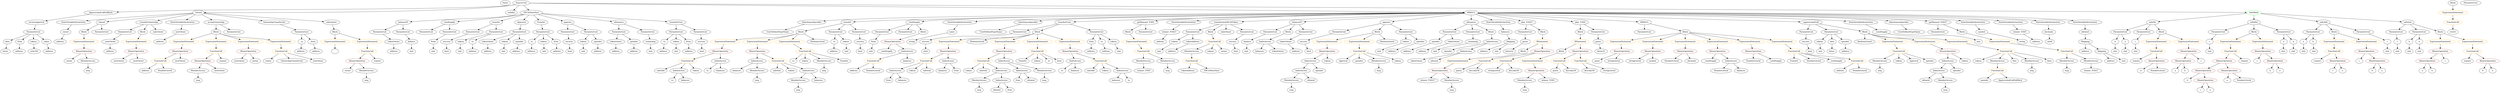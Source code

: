 strict digraph {
	graph [bb="0,0,15867,684"];
	node [label="\N"];
	Enter	[height=0.5,
		pos="3137.6,666",
		width=0.83628];
	Parameter_spender_3	[color=black,
		height=0.5,
		label=spender,
		pos="9032.6,378",
		width=1.1135];
	ElementaryTypeName_address_31	[color=black,
		height=0.5,
		label=address,
		pos="8842.6,306",
		width=1.0996];
	Parameter_spender_3 -> ElementaryTypeName_address_31	[pos="e,8872.6,318.04 9002.5,365.91 8970.3,354.03 8918.9,335.11 8883.1,321.93"];
	VariableDeclaration__to	[color=black,
		height=0.5,
		label=_to,
		pos="1862.6,378",
		width=0.75];
	ElementaryTypeName_address_16	[color=black,
		height=0.5,
		label=address,
		pos="1857.6,306",
		width=1.0996];
	VariableDeclaration__to -> ElementaryTypeName_address_16	[pos="e,1858.8,324.1 1861.4,359.7 1860.8,352.41 1860.2,343.73 1859.6,335.54"];
	Identifier_to_2	[color=black,
		height=0.5,
		label=to,
		pos="5003.6,234",
		width=0.75];
	IndexAccess_Unnamed_17	[color=black,
		height=0.5,
		label=IndexAccess,
		pos="9389.6,378",
		width=1.6402];
	Identifier_spender_2	[color=black,
		height=0.5,
		label=spender,
		pos="9109.6,306",
		width=1.1135];
	IndexAccess_Unnamed_17 -> Identifier_spender_2	[pos="e,9140,318.17 9345.4,365.76 9337.5,363.8 9329.3,361.81 9321.6,360 9249.4,343 9230,344.19 9158.6,324 9156,323.28 9153.4,322.49 9150.8,\
321.67"];
	IndexAccess_Unnamed_18	[color=black,
		height=0.5,
		label=IndexAccess,
		pos="9226.6,306",
		width=1.6402];
	IndexAccess_Unnamed_17 -> IndexAccess_Unnamed_18	[pos="e,9259.8,321.26 9356.6,362.83 9331.7,352.15 9297.4,337.39 9270.2,325.73"];
	ParameterList_Unnamed_5	[color=black,
		height=0.5,
		label=ParameterList,
		pos="14071,450",
		width=1.7095];
	Parameter_c_2	[color=black,
		height=0.5,
		label=c,
		pos="14017,378",
		width=0.75];
	ParameterList_Unnamed_5 -> Parameter_c_2	[pos="e,14028,394.36 14058,432.05 14051,423.44 14043,412.81 14035,403.33"];
	ParameterList_Unnamed_6	[color=black,
		height=0.5,
		label=ParameterList,
		pos="13460,450",
		width=1.7095];
	Parameter_b_3	[color=black,
		height=0.5,
		label=b,
		pos="13412,378",
		width=0.75];
	ParameterList_Unnamed_6 -> Parameter_b_3	[pos="e,13422,394.83 13448,432.05 13442,423.73 13435,413.54 13429,404.32"];
	Parameter_a_3	[color=black,
		height=0.5,
		label=a,
		pos="13484,378",
		width=0.75];
	ParameterList_Unnamed_6 -> Parameter_a_3	[pos="e,13478,395.62 13466,431.7 13468,424.04 13471,414.85 13474,406.3"];
	ParameterList_Unnamed_45	[color=black,
		height=0.5,
		label=ParameterList,
		pos="7496.6,450",
		width=1.7095];
	Parameter_tokens_8	[color=black,
		height=0.5,
		label=tokens,
		pos="7380.6,378",
		width=0.97489];
	ParameterList_Unnamed_45 -> Parameter_tokens_8	[pos="e,7402.7,392.3 7470.6,433.29 7453.3,422.88 7430.6,409.17 7412.3,398.12"];
	Parameter_tokenAddress	[color=black,
		height=0.5,
		label=tokenAddress,
		pos="7496.6,378",
		width=1.7372];
	ParameterList_Unnamed_45 -> Parameter_tokenAddress	[pos="e,7496.6,396.1 7496.6,431.7 7496.6,424.41 7496.6,415.73 7496.6,407.54"];
	Parameter_guess_1	[color=black,
		height=0.5,
		label=guess,
		pos="10088,378",
		width=0.87786];
	ElementaryTypeName_bytes32_1	[color=black,
		height=0.5,
		label=bytes32,
		pos="10099,306",
		width=1.0996];
	Parameter_guess_1 -> ElementaryTypeName_bytes32_1	[pos="e,10096,324.1 10090,359.7 10091,352.32 10093,343.52 10094,335.25"];
	FunctionDefinition_safeDiv	[color=black,
		height=0.5,
		label=safeDiv,
		pos="13657,522",
		width=1.0719];
	FunctionDefinition_safeDiv -> ParameterList_Unnamed_6	[pos="e,13498,464.5 13627,510.37 13595,499.19 13545,481.44 13508,468.26"];
	ParameterList_Unnamed_7	[color=black,
		height=0.5,
		label=ParameterList,
		pos="13601,450",
		width=1.7095];
	FunctionDefinition_safeDiv -> ParameterList_Unnamed_7	[pos="e,13614,467.63 13644,504.76 13637,496.4 13629,486.02 13621,476.61"];
	Block_Unnamed_3	[color=black,
		height=0.5,
		label=Block,
		pos="13713,450",
		width=0.90558];
	FunctionDefinition_safeDiv -> Block_Unnamed_3	[pos="e,13700,466.67 13670,504.76 13677,496.07 13685,485.19 13693,475.49"];
	VariableDeclaration_to	[color=black,
		height=0.5,
		label=to,
		pos="3315.6,378",
		width=0.75];
	ElementaryTypeName_address_8	[color=black,
		height=0.5,
		label=address,
		pos="3312.6,306",
		width=1.0996];
	VariableDeclaration_to -> ElementaryTypeName_address_8	[pos="e,3313.3,324.1 3314.9,359.7 3314.6,352.41 3314.2,343.73 3313.8,335.54"];
	VariableDeclaration__totalSupply	[color=black,
		height=0.5,
		label=_totalSupply,
		pos="11863,450",
		width=1.6125];
	ElementaryTypeName_uint_20	[color=black,
		height=0.5,
		label=uint,
		pos="12447,378",
		width=0.75];
	VariableDeclaration__totalSupply -> ElementaryTypeName_uint_20	[pos="e,12426,390.23 11905,437.17 11913,435.18 11921,433.33 11930,432 12141,397.51 12203,450.69 12411,396 12412,395.57 12414,395.07 12416,\
394.51"];
	IndexAccess_Unnamed_19	[color=black,
		height=0.5,
		label=IndexAccess,
		pos="12279,234",
		width=1.6402];
	IndexAccess_Unnamed_20	[color=black,
		height=0.5,
		label=IndexAccess,
		pos="12231,162",
		width=1.6402];
	IndexAccess_Unnamed_19 -> IndexAccess_Unnamed_20	[pos="e,12242,179.79 12267,216.05 12261,207.97 12255,198.12 12249,189.11"];
	Identifier_spender_3	[color=black,
		height=0.5,
		label=spender,
		pos="12348,162",
		width=1.1135];
	IndexAccess_Unnamed_19 -> Identifier_spender_3	[pos="e,12332,178.99 12295,216.41 12304,207.66 12314,196.75 12324,187.08"];
	Identifier_allowed_4	[color=black,
		height=0.5,
		label=allowed,
		pos="12187,90",
		width=1.0858];
	IndexAccess_Unnamed_20 -> Identifier_allowed_4	[pos="e,12197,107.79 12220,144.05 12215,136.06 12209,126.33 12203,117.4"];
	MemberAccess_Unnamed_13	[color=black,
		height=0.5,
		label=MemberAccess,
		pos="12313,90",
		width=1.9174];
	IndexAccess_Unnamed_20 -> MemberAccess_Unnamed_13	[pos="e,12293,107.63 12250,144.76 12260,135.88 12273,124.71 12285,114.85"];
	ParameterList_Unnamed_20	[color=black,
		height=0.5,
		label=ParameterList,
		pos="3384.6,450",
		width=1.7095];
	ParameterList_Unnamed_20 -> VariableDeclaration_to	[pos="e,3330,393.57 3368.3,432.41 3359.2,423.19 3347.7,411.58 3337.8,401.54"];
	VariableDeclaration_tokens	[color=black,
		height=0.5,
		label=tokens,
		pos="3395.6,378",
		width=0.97489];
	ParameterList_Unnamed_20 -> VariableDeclaration_tokens	[pos="e,3392.9,396.1 3387.3,431.7 3388.5,424.32 3389.9,415.52 3391.2,407.25"];
	VariableDeclaration_from	[color=black,
		height=0.5,
		label=from,
		pos="3477.6,378",
		width=0.7947];
	ParameterList_Unnamed_20 -> VariableDeclaration_from	[pos="e,3459.9,392.33 3406.2,432.76 3419.6,422.69 3436.8,409.68 3451.1,398.98"];
	ElementaryTypeName_uint_8	[color=black,
		height=0.5,
		label=uint,
		pos="14017,306",
		width=0.75];
	BinaryOperation_Unnamed_16	[color=brown,
		height=0.5,
		label=BinaryOperation,
		pos="2213.6,234",
		width=1.9867];
	Identifier_owner_1	[color=black,
		height=0.5,
		label=owner,
		pos="2153.6,162",
		width=0.93331];
	BinaryOperation_Unnamed_16 -> Identifier_owner_1	[pos="e,2167.2,178.83 2199.1,216.05 2191.7,207.47 2182.7,196.89 2174.6,187.44"];
	MemberAccess_Unnamed_1	[color=black,
		height=0.5,
		label=MemberAccess,
		pos="2274.6,162",
		width=1.9174];
	BinaryOperation_Unnamed_16 -> MemberAccess_Unnamed_1	[pos="e,2260,179.79 2228.4,216.05 2235.6,207.71 2244.5,197.49 2252.6,188.25"];
	BinaryOperation_Unnamed_28	[color=brown,
		height=0.5,
		label=BinaryOperation,
		pos="4539.6,306",
		width=1.9867];
	FunctionCall_Unnamed_12	[color=orange,
		height=0.5,
		label=FunctionCall,
		pos="4312.6,234",
		width=1.6125];
	BinaryOperation_Unnamed_28 -> FunctionCall_Unnamed_12	[pos="e,4352.7,247.37 4495.6,291.42 4457.7,279.75 4403.2,262.93 4363.5,250.69"];
	IndexAccess_Unnamed_5	[color=black,
		height=0.5,
		label=IndexAccess,
		pos="4536.6,234",
		width=1.6402];
	BinaryOperation_Unnamed_28 -> IndexAccess_Unnamed_5	[pos="e,4537.3,252.1 4538.9,287.7 4538.6,280.41 4538.2,271.73 4537.8,263.54"];
	FunctionDefinition_balanceOf	[color=black,
		height=0.5,
		label=balanceOf,
		pos="2525.6,522",
		width=1.3491];
	ParameterList_Unnamed_10	[color=black,
		height=0.5,
		label=ParameterList,
		pos="2384.6,450",
		width=1.7095];
	FunctionDefinition_balanceOf -> ParameterList_Unnamed_10	[pos="e,2414.7,465.94 2497.4,507 2476.6,496.69 2448.1,482.52 2424.9,471.02"];
	ParameterList_Unnamed_11	[color=black,
		height=0.5,
		label=ParameterList,
		pos="2525.6,450",
		width=1.7095];
	FunctionDefinition_balanceOf -> ParameterList_Unnamed_11	[pos="e,2525.6,468.1 2525.6,503.7 2525.6,496.41 2525.6,487.73 2525.6,479.54"];
	ExpressionStatement_Unnamed_17	[color=orange,
		height=0.5,
		label=ExpressionStatement,
		pos="10228,378",
		width=2.458];
	BinaryOperation_Unnamed_22	[color=brown,
		height=0.5,
		label=BinaryOperation,
		pos="10228,306",
		width=1.9867];
	ExpressionStatement_Unnamed_17 -> BinaryOperation_Unnamed_22	[pos="e,10228,324.1 10228,359.7 10228,352.41 10228,343.73 10228,335.54"];
	Identifier_safeAdd	[color=black,
		height=0.5,
		label=safeAdd,
		pos="4137.6,162",
		width=1.1689];
	IndexAccess_Unnamed_10	[color=black,
		height=0.5,
		label=IndexAccess,
		pos="5594.6,162",
		width=1.6402];
	Identifier_from_1	[color=black,
		height=0.5,
		label=from,
		pos="5549.6,90",
		width=0.7947];
	IndexAccess_Unnamed_10 -> Identifier_from_1	[pos="e,5559.8,106.83 5583.7,144.05 5578.4,135.73 5571.8,125.54 5565.9,116.32"];
	Identifier_balances_8	[color=black,
		height=0.5,
		label=balances,
		pos="5638.6,90",
		width=1.1828];
	IndexAccess_Unnamed_10 -> Identifier_balances_8	[pos="e,5628.1,107.79 5605.3,144.05 5610.3,136.06 5616.4,126.33 5622,117.4"];
	ElementaryTypeName_string_1	[color=black,
		height=0.5,
		label=string,
		pos="5742.6,378",
		width=0.864];
	StateVariableDeclaration_Unnamed	[color=black,
		height=0.5,
		label=StateVariableDeclaration,
		pos="462.61,522",
		width=2.8184];
	VariableDeclaration_owner	[color=black,
		height=0.5,
		label=owner,
		pos="413.61,450",
		width=0.93331];
	StateVariableDeclaration_Unnamed -> VariableDeclaration_owner	[pos="e,424.91,467.14 450.49,503.7 444.75,495.49 437.77,485.52 431.44,476.48"];
	ElementaryTypeName_address_9	[color=black,
		height=0.5,
		label=address,
		pos="3028.6,306",
		width=1.0996];
	InheritanceSpecifier_Unnamed	[color=black,
		height=0.5,
		label=InheritanceSpecifier,
		pos="5038.6,522",
		width=2.3333];
	UserDefinedTypeName_Unnamed	[color=black,
		height=0.5,
		label=UserDefinedTypeName,
		pos="4894.6,450",
		width=2.7214];
	InheritanceSpecifier_Unnamed -> UserDefinedTypeName_Unnamed	[pos="e,4928.2,467.31 5005.9,505.12 4986,495.41 4960.2,482.87 4938.4,472.31"];
	ElementaryTypeName_bool_6	[color=black,
		height=0.5,
		label=bool,
		pos="11397,306",
		width=0.76697];
	ElementaryTypeName_bool_7	[color=black,
		height=0.5,
		label=bool,
		pos="7764.6,306",
		width=0.76697];
	Parameter_balance	[color=black,
		height=0.5,
		label=balance,
		pos="2552.6,378",
		width=1.0719];
	ElementaryTypeName_uint_13	[color=black,
		height=0.5,
		label=uint,
		pos="2552.6,306",
		width=0.75];
	Parameter_balance -> ElementaryTypeName_uint_13	[pos="e,2552.6,324.1 2552.6,359.7 2552.6,352.41 2552.6,343.73 2552.6,335.54"];
	ParameterList_Unnamed_43	[color=black,
		height=0.5,
		label=ParameterList,
		pos="11381,450",
		width=1.7095];
	Parameter_success_6	[color=black,
		height=0.5,
		label=success,
		pos="11373,378",
		width=1.1135];
	ParameterList_Unnamed_43 -> Parameter_success_6	[pos="e,11375,396.1 11379,431.7 11378,424.41 11377,415.73 11376,407.54"];
	Identifier_winner_TOD27_1	[color=black,
		height=0.5,
		label=winner_TOD27,
		pos="13213,162",
		width=1.9036];
	Identifier_balances_2	[color=black,
		height=0.5,
		label=balances,
		pos="7925.6,306",
		width=1.1828];
	Identifier_owner_2	[color=black,
		height=0.5,
		label=owner,
		pos="1694.6,234",
		width=0.93331];
	ExpressionStatement_Unnamed_16	[color=orange,
		height=0.5,
		label=ExpressionStatement,
		pos="10423,378",
		width=2.458];
	BinaryOperation_Unnamed_21	[color=brown,
		height=0.5,
		label=BinaryOperation,
		pos="10396,306",
		width=1.9867];
	ExpressionStatement_Unnamed_16 -> BinaryOperation_Unnamed_21	[pos="e,10402,324.1 10416,359.7 10413,352.15 10410,343.12 10406,334.68"];
	Parameter_to_1	[color=black,
		height=0.5,
		label=to,
		pos="4173.6,378",
		width=0.75];
	ElementaryTypeName_address_6	[color=black,
		height=0.5,
		label=address,
		pos="4167.6,306",
		width=1.0996];
	Parameter_to_1 -> ElementaryTypeName_address_6	[pos="e,4169.1,324.1 4172.1,359.7 4171.5,352.41 4170.8,343.73 4170.1,335.54"];
	Identifier_to_1	[color=black,
		height=0.5,
		label=to,
		pos="4212.6,90",
		width=0.75];
	Identifier_guess_1	[color=black,
		height=0.5,
		label=guess,
		pos="9795.6,162",
		width=0.87786];
	FunctionCall_Unnamed_28	[color=orange,
		height=0.5,
		label=FunctionCall,
		pos="9817.6,234",
		width=1.6125];
	FunctionCall_Unnamed_28 -> Identifier_guess_1	[pos="e,9801,180.1 9812.2,215.7 9809.8,208.24 9807,199.32 9804.4,190.97"];
	Identifier_keccak256_2	[color=black,
		height=0.5,
		label=keccak256,
		pos="9895.6,162",
		width=1.3907];
	FunctionCall_Unnamed_28 -> Identifier_keccak256_2	[pos="e,9877.6,179.15 9835.7,216.76 9845.6,207.84 9858.2,196.61 9869.2,186.72"];
	ElementaryTypeName_uint_23	[color=black,
		height=0.5,
		label=uint,
		pos="5477.6,306",
		width=0.75];
	Identifier_msg_4	[color=black,
		height=0.5,
		label=msg,
		pos="5038.6,18",
		width=0.75];
	FunctionDefinition_transfer_1	[color=black,
		height=0.5,
		label=transfer,
		pos="5325.6,522",
		width=1.0719];
	Block_Unnamed_11	[color=black,
		height=0.5,
		label=Block,
		pos="5043.6,450",
		width=0.90558];
	FunctionDefinition_transfer_1 -> Block_Unnamed_11	[pos="e,5072.8,458.24 5292.1,512.7 5240,499.75 5139.6,474.82 5083.7,460.94"];
	ParameterList_Unnamed_32	[color=black,
		height=0.5,
		label=ParameterList,
		pos="5255.6,450",
		width=1.7095];
	FunctionDefinition_transfer_1 -> ParameterList_Unnamed_32	[pos="e,5272.4,467.8 5309.7,505.12 5301,496.42 5290.1,485.45 5280.3,475.66"];
	ParameterList_Unnamed_33	[color=black,
		height=0.5,
		label=ParameterList,
		pos="5396.6,450",
		width=1.7095];
	FunctionDefinition_transfer_1 -> ParameterList_Unnamed_33	[pos="e,5379.7,467.71 5341.4,505.46 5350.2,496.72 5361.5,485.59 5371.6,475.68"];
	Parameter_data	[color=black,
		height=0.5,
		label=data,
		pos="37.605,378",
		width=0.75];
	ElementaryTypeName_bytes	[color=black,
		height=0.5,
		label=bytes,
		pos="30.605,306",
		width=0.85014];
	Parameter_data -> ElementaryTypeName_bytes	[pos="e,32.316,324.1 35.875,359.7 35.146,352.41 34.278,343.73 33.459,335.54"];
	FunctionDefinition_Owned	[color=black,
		height=0.5,
		label=Owned,
		pos="640.61,522",
		width=1.0442];
	Block_Unnamed_4	[color=black,
		height=0.5,
		label=Block,
		pos="528.61,450",
		width=0.90558];
	FunctionDefinition_Owned -> Block_Unnamed_4	[pos="e,549.55,464.09 618.48,507.17 601.51,496.57 577.9,481.81 559.13,470.08"];
	ParameterList_Unnamed_24	[color=black,
		height=0.5,
		label=ParameterList,
		pos="640.61,450",
		width=1.7095];
	FunctionDefinition_Owned -> ParameterList_Unnamed_24	[pos="e,640.61,468.1 640.61,503.7 640.61,496.41 640.61,487.73 640.61,479.54"];
	BinaryOperation_Unnamed_15	[color=brown,
		height=0.5,
		label=BinaryOperation,
		pos="528.61,306",
		width=1.9867];
	Identifier_owner	[color=black,
		height=0.5,
		label=owner,
		pos="443.61,234",
		width=0.93331];
	BinaryOperation_Unnamed_15 -> Identifier_owner	[pos="e,461.3,249.57 508.46,288.41 496.93,278.91 482.32,266.88 469.89,256.65"];
	MemberAccess_Unnamed	[color=black,
		height=0.5,
		label=MemberAccess,
		pos="564.61,234",
		width=1.9174];
	BinaryOperation_Unnamed_15 -> MemberAccess_Unnamed	[pos="e,555.81,252.1 537.5,287.7 541.47,279.98 546.24,270.71 550.66,262.11"];
	ElementaryTypeName_address	[color=black,
		height=0.5,
		label=address,
		pos="2439.6,306",
		width=1.0996];
	ElementaryTypeName_address_10	[color=black,
		height=0.5,
		label=address,
		pos="3215.6,306",
		width=1.0996];
	IndexAccess_Unnamed_7	[color=black,
		height=0.5,
		label=IndexAccess,
		pos="8244.6,234",
		width=1.6402];
	IndexAccess_Unnamed_8	[color=black,
		height=0.5,
		label=IndexAccess,
		pos="8185.6,162",
		width=1.6402];
	IndexAccess_Unnamed_7 -> IndexAccess_Unnamed_8	[pos="e,8199.8,179.79 8230.3,216.05 8223.4,207.8 8214.9,197.7 8207.1,188.54"];
	Identifier_spender	[color=black,
		height=0.5,
		label=spender,
		pos="8302.6,162",
		width=1.1135];
	IndexAccess_Unnamed_7 -> Identifier_spender	[pos="e,8289.1,179.31 8258.6,216.05 8265.6,207.68 8274.1,197.4 8281.8,188.13"];
	MemberAccess_Unnamed_6	[color=black,
		height=0.5,
		label=MemberAccess,
		pos="8122.6,90",
		width=1.9174];
	Identifier_msg_6	[color=black,
		height=0.5,
		label=msg,
		pos="8122.6,18",
		width=0.75];
	MemberAccess_Unnamed_6 -> Identifier_msg_6	[pos="e,8122.6,36.104 8122.6,71.697 8122.6,64.407 8122.6,55.726 8122.6,47.536"];
	BooleanLiteral_Unnamed_3	[color=black,
		height=0.5,
		label=BooleanLiteral,
		pos="11753,378",
		width=1.7788];
	BinaryOperation_Unnamed_6	[color=brown,
		height=0.5,
		label=BinaryOperation,
		pos="14345,306",
		width=1.9867];
	Identifier_c_3	[color=black,
		height=0.5,
		label=c,
		pos="14340,234",
		width=0.75];
	BinaryOperation_Unnamed_6 -> Identifier_c_3	[pos="e,14341,252.1 14343,287.7 14343,280.41 14342,271.73 14342,263.54"];
	BinaryOperation_Unnamed_7	[color=brown,
		height=0.5,
		label=BinaryOperation,
		pos="14457,234",
		width=1.9867];
	BinaryOperation_Unnamed_6 -> BinaryOperation_Unnamed_7	[pos="e,14431,251.15 14371,288.76 14386,279.31 14405,267.26 14421,256.97"];
	FunctionDefinition_totalSupply_1	[color=black,
		height=0.5,
		label=totalSupply,
		pos="5722.6,522",
		width=1.4739];
	ParameterList_Unnamed_29	[color=black,
		height=0.5,
		label=ParameterList,
		pos="5537.6,450",
		width=1.7095];
	FunctionDefinition_totalSupply_1 -> ParameterList_Unnamed_29	[pos="e,5574.3,464.89 5688.2,508 5659.1,496.99 5617.1,481.09 5584.9,468.88"];
	ParameterList_Unnamed_28	[color=black,
		height=0.5,
		label=ParameterList,
		pos="5678.6,450",
		width=1.7095];
	FunctionDefinition_totalSupply_1 -> ParameterList_Unnamed_28	[pos="e,5689.2,467.79 5712,504.05 5706.9,496.06 5700.8,486.33 5695.2,477.4"];
	Block_Unnamed_9	[color=black,
		height=0.5,
		label=Block,
		pos="5790.6,450",
		width=0.90558];
	FunctionDefinition_totalSupply_1 -> Block_Unnamed_9	[pos="e,5776,466.04 5738.7,504.41 5747.5,495.41 5758.4,484.13 5768,474.26"];
	ExpressionStatement_Unnamed_23	[color=orange,
		height=0.5,
		label=ExpressionStatement,
		pos="4569.6,378",
		width=2.458];
	ExpressionStatement_Unnamed_23 -> BinaryOperation_Unnamed_28	[pos="e,4546.9,324.1 4562.2,359.7 4559,352.15 4555.1,343.12 4551.5,334.68"];
	StateVariableDeclaration_Unnamed_3	[color=black,
		height=0.5,
		label=StateVariableDeclaration,
		pos="6003.6,522",
		width=2.8184];
	VariableDeclaration_name	[color=black,
		height=0.5,
		label=name,
		pos="5905.6,450",
		width=0.83628];
	StateVariableDeclaration_Unnamed_3 -> VariableDeclaration_name	[pos="e,5924.5,464.51 5979.9,504.05 5965.9,494.1 5948.2,481.46 5933.6,471.01"];
	ElementaryTypeName_uint_26	[color=black,
		height=0.5,
		label=uint,
		pos="8660.6,306",
		width=0.75];
	Identifier_guess	[color=black,
		height=0.5,
		label=guess,
		pos="9190.6,162",
		width=0.87786];
	Parameter_success_4	[color=black,
		height=0.5,
		label=success,
		pos="8211.6,378",
		width=1.1135];
	ElementaryTypeName_bool_4	[color=black,
		height=0.5,
		label=bool,
		pos="8241.6,306",
		width=0.76697];
	Parameter_success_4 -> ElementaryTypeName_bool_4	[pos="e,8234.4,323.79 8218.9,360.05 8222.2,352.32 8226.2,342.96 8229.9,334.27"];
	stringLiteral_Unnamed_2	[color=black,
		height=0.5,
		label=stringLiteral,
		pos="9412.6,162",
		width=1.5016];
	Block_Unnamed_20	[color=black,
		height=0.5,
		label=Block,
		pos="7608.6,450",
		width=0.90558];
	FunctionCall_Unnamed_26	[color=orange,
		height=0.5,
		label=FunctionCall,
		pos="7635.6,378",
		width=1.6125];
	Block_Unnamed_20 -> FunctionCall_Unnamed_26	[pos="e,7628.9,396.28 7615.1,432.05 7618,424.52 7621.6,415.44 7624.8,406.94"];
	Parameter_tokens_7	[color=black,
		height=0.5,
		label=tokens,
		pos="11466,378",
		width=0.97489];
	ElementaryTypeName_uint_29	[color=black,
		height=0.5,
		label=uint,
		pos="11470,306",
		width=0.75];
	Parameter_tokens_7 -> ElementaryTypeName_uint_29	[pos="e,11469,324.1 11467,359.7 11467,352.41 11468,343.73 11468,335.54"];
	IndexAccess_Unnamed_15	[color=black,
		height=0.5,
		label=IndexAccess,
		pos="6775.6,234",
		width=1.6402];
	Identifier_to_3	[color=black,
		height=0.5,
		label=to,
		pos="6680.6,162",
		width=0.75];
	IndexAccess_Unnamed_15 -> Identifier_to_3	[pos="e,6698.3,176.01 6754,217.12 6740.2,206.92 6722.2,193.61 6707.4,182.74"];
	Identifier_balances_9	[color=black,
		height=0.5,
		label=balances,
		pos="6768.6,162",
		width=1.1828];
	IndexAccess_Unnamed_15 -> Identifier_balances_9	[pos="e,6770.3,180.1 6773.9,215.7 6773.1,208.41 6772.3,199.73 6771.5,191.54"];
	MemberAccess_Unnamed_19	[color=black,
		height=0.5,
		label=MemberAccess,
		pos="7166.6,234",
		width=1.9174];
	Identifier_winner_TOD5_1	[color=black,
		height=0.5,
		label=winner_TOD5,
		pos="7219.6,162",
		width=1.7788];
	MemberAccess_Unnamed_19 -> Identifier_winner_TOD5_1	[pos="e,7206.9,179.79 7179.4,216.05 7185.6,207.89 7193.2,197.91 7200.1,188.82"];
	Identifier_msg_11	[color=black,
		height=0.5,
		label=msg,
		pos="6140.6,18",
		width=0.75];
	MemberAccess_Unnamed_17	[color=black,
		height=0.5,
		label=MemberAccess,
		pos="7476.6,306",
		width=1.9174];
	FunctionCall_Unnamed_26 -> MemberAccess_Unnamed_17	[pos="e,7510.8,322.04 7603,362.67 7579.4,352.26 7547.1,338.06 7521.1,326.6"];
	Identifier_tokens_12	[color=black,
		height=0.5,
		label=tokens,
		pos="7598.6,306",
		width=0.97489];
	FunctionCall_Unnamed_26 -> Identifier_tokens_12	[pos="e,7607.5,323.79 7626.6,360.05 7622.5,352.14 7617.4,342.54 7612.7,333.69"];
	Identifier_owner_4	[color=black,
		height=0.5,
		label=owner,
		pos="7685.6,306",
		width=0.93331];
	FunctionCall_Unnamed_26 -> Identifier_owner_4	[pos="e,7674,323.31 7647.7,360.05 7653.6,351.77 7660.9,341.62 7667.4,332.42"];
	Identifier__totalSupply_3	[color=black,
		height=0.5,
		label=_totalSupply,
		pos="5580.6,306",
		width=1.6125];
	Identifier_b_4	[color=black,
		height=0.5,
		label=b,
		pos="13985,90",
		width=0.75];
	ElementaryTypeName_bytes32	[color=black,
		height=0.5,
		label=bytes32,
		pos="9513.6,306",
		width=1.0996];
	MemberAccess_Unnamed_14	[color=black,
		height=0.5,
		label=MemberAccess,
		pos="11837,234",
		width=1.9174];
	Identifier_msg_13	[color=black,
		height=0.5,
		label=msg,
		pos="11837,162",
		width=0.75];
	MemberAccess_Unnamed_14 -> Identifier_msg_13	[pos="e,11837,180.1 11837,215.7 11837,208.41 11837,199.73 11837,191.54"];
	Identifier_b_5	[color=black,
		height=0.5,
		label=b,
		pos="13609,162",
		width=0.75];
	ExpressionStatement_Unnamed_29	[color=orange,
		height=0.5,
		label=ExpressionStatement,
		pos="5978.6,378",
		width=2.458];
	BinaryOperation_Unnamed_32	[color=brown,
		height=0.5,
		label=BinaryOperation,
		pos="5963.6,306",
		width=1.9867];
	ExpressionStatement_Unnamed_29 -> BinaryOperation_Unnamed_32	[pos="e,5967.3,324.1 5974.9,359.7 5973.3,352.32 5971.4,343.52 5969.7,335.25"];
	ExpressionStatement_Unnamed_22	[color=orange,
		height=0.5,
		label=ExpressionStatement,
		pos="4764.6,378",
		width=2.458];
	BinaryOperation_Unnamed_27	[color=brown,
		height=0.5,
		label=BinaryOperation,
		pos="4764.6,306",
		width=1.9867];
	ExpressionStatement_Unnamed_22 -> BinaryOperation_Unnamed_27	[pos="e,4764.6,324.1 4764.6,359.7 4764.6,352.41 4764.6,343.73 4764.6,335.54"];
	VariableDeclaration_tokenOwner	[color=black,
		height=0.5,
		label=tokenOwner,
		pos="3028.6,378",
		width=1.5571];
	VariableDeclaration_tokenOwner -> ElementaryTypeName_address_9	[pos="e,3028.6,324.1 3028.6,359.7 3028.6,352.41 3028.6,343.73 3028.6,335.54"];
	BinaryOperation_Unnamed_35	[color=brown,
		height=0.5,
		label=BinaryOperation,
		pos="12279,306",
		width=1.9867];
	BinaryOperation_Unnamed_35 -> IndexAccess_Unnamed_19	[pos="e,12279,252.1 12279,287.7 12279,280.41 12279,271.73 12279,263.54"];
	Identifier_tokens_9	[color=black,
		height=0.5,
		label=tokens,
		pos="12391,234",
		width=0.97489];
	BinaryOperation_Unnamed_35 -> Identifier_tokens_9	[pos="e,12369,248.56 12305,288.76 12321,278.57 12342,265.36 12359,254.58"];
	BinaryOperation_Unnamed_17	[color=brown,
		height=0.5,
		label=BinaryOperation,
		pos="852.61,306",
		width=1.9867];
	Identifier_newOwner	[color=black,
		height=0.5,
		label=newOwner,
		pos="737.61,234",
		width=1.4046];
	BinaryOperation_Unnamed_17 -> Identifier_newOwner	[pos="e,762.29,250.03 826.22,288.94 810.15,279.16 789.43,266.54 772.07,255.98"];
	Identifier__newOwner	[color=black,
		height=0.5,
		label=_newOwner,
		pos="861.61,234",
		width=1.5432];
	BinaryOperation_Unnamed_17 -> Identifier__newOwner	[pos="e,859.41,252.1 854.83,287.7 855.78,280.32 856.91,271.52 857.97,263.25"];
	Identifier_tokens_2	[color=black,
		height=0.5,
		label=tokens,
		pos="5083.6,234",
		width=0.97489];
	Parameter_success_6 -> ElementaryTypeName_bool_6	[pos="e,11391,323.79 11378,360.05 11381,352.4 11384,343.16 11387,334.56"];
	ExpressionStatement_Unnamed_37	[color=orange,
		height=0.5,
		label=ExpressionStatement,
		pos="9652.6,234",
		width=2.458];
	BinaryOperation_Unnamed_37	[color=brown,
		height=0.5,
		label=BinaryOperation,
		pos="9674.6,162",
		width=1.9867];
	ExpressionStatement_Unnamed_37 -> BinaryOperation_Unnamed_37	[pos="e,9669.2,180.1 9658,215.7 9660.4,208.24 9663.2,199.32 9665.8,190.97"];
	Identifier_balances_7	[color=black,
		height=0.5,
		label=balances,
		pos="5901.6,162",
		width=1.1828];
	Parameter_tokens_2	[color=black,
		height=0.5,
		label=tokens,
		pos="4253.6,378",
		width=0.97489];
	ElementaryTypeName_uint_17	[color=black,
		height=0.5,
		label=uint,
		pos="4252.6,306",
		width=0.75];
	Parameter_tokens_2 -> ElementaryTypeName_uint_17	[pos="e,4252.8,324.1 4253.4,359.7 4253.3,352.41 4253.1,343.73 4253,335.54"];
	Identifier_Approval	[color=black,
		height=0.5,
		label=Approval,
		pos="8455.6,234",
		width=1.266];
	ElementaryTypeName_address_4	[color=black,
		height=0.5,
		label=address,
		pos="3750.6,306",
		width=1.0996];
	Block_Unnamed_7	[color=black,
		height=0.5,
		label=Block,
		pos="1339.6,450",
		width=0.90558];
	ExpressionStatement_Unnamed_15	[color=orange,
		height=0.5,
		label=ExpressionStatement,
		pos="1144.6,378",
		width=2.458];
	Block_Unnamed_7 -> ExpressionStatement_Unnamed_15	[pos="e,1187.1,394.24 1312.9,439.41 1283.4,428.81 1235.1,411.47 1197.8,398.08"];
	ExpressionStatement_Unnamed_12	[color=orange,
		height=0.5,
		label=ExpressionStatement,
		pos="1339.6,378",
		width=2.458];
	Block_Unnamed_7 -> ExpressionStatement_Unnamed_12	[pos="e,1339.6,396.1 1339.6,431.7 1339.6,424.41 1339.6,415.73 1339.6,407.54"];
	ExpressionStatement_Unnamed_14	[color=orange,
		height=0.5,
		label=ExpressionStatement,
		pos="1534.6,378",
		width=2.458];
	Block_Unnamed_7 -> ExpressionStatement_Unnamed_14	[pos="e,1489.2,393.81 1364.7,438.32 1369.9,436.17 1375.4,433.97 1380.6,432 1412.7,419.83 1449,407.27 1478.3,397.44"];
	ExpressionStatement_Unnamed_13	[color=orange,
		height=0.5,
		label=ExpressionStatement,
		pos="1729.6,378",
		width=2.458];
	Block_Unnamed_7 -> ExpressionStatement_Unnamed_13	[pos="e,1664.5,390.56 1364,437.73 1369.4,435.57 1375.1,433.51 1380.6,432 1489.3,402.18 1520.3,413.63 1631.6,396 1638.7,394.88 1646,393.67 \
1653.4,392.44"];
	InheritanceSpecifier_Unnamed_2	[color=black,
		height=0.5,
		label=InheritanceSpecifier,
		pos="6289.6,522",
		width=2.3333];
	UserDefinedTypeName_Unnamed_2	[color=black,
		height=0.5,
		label=UserDefinedTypeName,
		pos="6225.6,450",
		width=2.7214];
	InheritanceSpecifier_Unnamed_2 -> UserDefinedTypeName_Unnamed_2	[pos="e,6241,467.79 6274.1,504.05 6266.5,495.71 6257.1,485.49 6248.7,476.25"];
	ElementaryTypeName_uint_19	[color=black,
		height=0.5,
		label=uint,
		pos="3130.6,306",
		width=0.75];
	Identifier_tokens_11	[color=black,
		height=0.5,
		label=tokens,
		pos="12479,234",
		width=0.97489];
	ElementaryTypeName_address_3	[color=black,
		height=0.5,
		label=address,
		pos="2929.6,306",
		width=1.0996];
	ElementaryTypeName_address_23	[color=black,
		height=0.5,
		label=address,
		pos="5332.6,162",
		width=1.0996];
	Identifier_tokens_5	[color=black,
		height=0.5,
		label=tokens,
		pos="5706.6,162",
		width=0.97489];
	ParameterList_Unnamed_31	[color=black,
		height=0.5,
		label=ParameterList,
		pos="7982.6,450",
		width=1.7095];
	Parameter_balance_1	[color=black,
		height=0.5,
		label=balance,
		pos="7848.6,378",
		width=1.0719];
	ParameterList_Unnamed_31 -> Parameter_balance_1	[pos="e,7873.6,392.04 7953.5,433.81 7933,423.1 7905.4,408.69 7883.7,397.34"];
	ParameterList_Unnamed_40	[color=black,
		height=0.5,
		label=ParameterList,
		pos="9125.6,450",
		width=1.7095];
	ParameterList_Unnamed_40 -> Parameter_spender_3	[pos="e,9052.5,393.95 9104,432.76 9091.4,423.25 9075.3,411.1 9061.5,400.77"];
	Parameter_tokenOwner_3	[color=black,
		height=0.5,
		label=tokenOwner,
		pos="9146.6,378",
		width=1.5571];
	ParameterList_Unnamed_40 -> Parameter_tokenOwner_3	[pos="e,9141.5,396.1 9130.8,431.7 9133,424.24 9135.7,415.32 9138.2,406.97"];
	MemberAccess_Unnamed_18	[color=black,
		height=0.5,
		label=MemberAccess,
		pos="9598.6,90",
		width=1.9174];
	Identifier_msg_15	[color=black,
		height=0.5,
		label=msg,
		pos="9598.6,18",
		width=0.75];
	MemberAccess_Unnamed_18 -> Identifier_msg_15	[pos="e,9598.6,36.104 9598.6,71.697 9598.6,64.407 9598.6,55.726 9598.6,47.536"];
	FunctionCall_Unnamed_8	[color=orange,
		height=0.5,
		label=FunctionCall,
		pos="11293,306",
		width=1.6125];
	Identifier_Transfer	[color=black,
		height=0.5,
		label=Transfer,
		pos="11294,234",
		width=1.1689];
	FunctionCall_Unnamed_8 -> Identifier_Transfer	[pos="e,11293,252.1 11293,287.7 11293,280.41 11293,271.73 11293,263.54"];
	NumberLiteral_Unnamed_7	[color=black,
		height=0.5,
		label=NumberLiteral,
		pos="11418,234",
		width=1.765];
	FunctionCall_Unnamed_8 -> NumberLiteral_Unnamed_7	[pos="e,11390,250.64 11320,289.81 11337,279.99 11360,267.08 11380,256.25"];
	Identifier__totalSupply_2	[color=black,
		height=0.5,
		label=_totalSupply,
		pos="11558,234",
		width=1.6125];
	FunctionCall_Unnamed_8 -> Identifier__totalSupply_2	[pos="e,11514,246.4 11336,293.6 11382,281.5 11454,262.35 11504,249.26"];
	FunctionCall_Unnamed_9	[color=orange,
		height=0.5,
		label=FunctionCall,
		pos="11692,234",
		width=1.6125];
	FunctionCall_Unnamed_8 -> FunctionCall_Unnamed_9	[pos="e,11649,246.61 11335,293.39 11343,291.43 11352,289.53 11360,288 11476,265.35 11508,274.65 11625,252 11629,251.16 11633,250.22 11638,\
249.21"];
	Identifier_balances_10	[color=black,
		height=0.5,
		label=balances,
		pos="7034.6,90",
		width=1.1828];
	MemberAccess_Unnamed_15	[color=black,
		height=0.5,
		label=MemberAccess,
		pos="12601,234",
		width=1.9174];
	FunctionCall_Unnamed_24	[color=orange,
		height=0.5,
		label=FunctionCall,
		pos="12601,162",
		width=1.6125];
	MemberAccess_Unnamed_15 -> FunctionCall_Unnamed_24	[pos="e,12601,180.1 12601,215.7 12601,208.41 12601,199.73 12601,191.54"];
	ExpressionStatement_Unnamed_25	[color=orange,
		height=0.5,
		label=ExpressionStatement,
		pos="8358.6,378",
		width=2.458];
	BinaryOperation_Unnamed_29	[color=brown,
		height=0.5,
		label=BinaryOperation,
		pos="8358.6,306",
		width=1.9867];
	ExpressionStatement_Unnamed_25 -> BinaryOperation_Unnamed_29	[pos="e,8358.6,324.1 8358.6,359.7 8358.6,352.41 8358.6,343.73 8358.6,335.54"];
	Identifier_allowed_2	[color=black,
		height=0.5,
		label=allowed,
		pos="6255.6,18",
		width=1.0858];
	Identifier_a_7	[color=black,
		height=0.5,
		label=a,
		pos="13853,162",
		width=0.75];
	Parameter_a_2	[color=black,
		height=0.5,
		label=a,
		pos="14478,378",
		width=0.75];
	ElementaryTypeName_uint_6	[color=black,
		height=0.5,
		label=uint,
		pos="14478,306",
		width=0.75];
	Parameter_a_2 -> ElementaryTypeName_uint_6	[pos="e,14478,324.1 14478,359.7 14478,352.41 14478,343.73 14478,335.54"];
	ElementaryTypeName_uint_30	[color=black,
		height=0.5,
		label=uint,
		pos="7264.6,306",
		width=0.75];
	FunctionCall_Unnamed_12 -> Identifier_safeAdd	[pos="e,4167.7,175.05 4278,219.17 4249.4,207.71 4208.6,191.39 4178.4,179.3"];
	IndexAccess_Unnamed_6	[color=black,
		height=0.5,
		label=IndexAccess,
		pos="4256.6,162",
		width=1.6402];
	FunctionCall_Unnamed_12 -> IndexAccess_Unnamed_6	[pos="e,4270,179.79 4299,216.05 4292.4,207.8 4284.4,197.7 4277,188.54"];
	Identifier_tokens_1	[color=black,
		height=0.5,
		label=tokens,
		pos="4368.6,162",
		width=0.97489];
	FunctionCall_Unnamed_12 -> Identifier_tokens_1	[pos="e,4355.9,178.83 4326.2,216.05 4333,207.56 4341.3,197.11 4348.8,187.73"];
	FunctionCall_Unnamed_10	[color=orange,
		height=0.5,
		label=FunctionCall,
		pos="5453.6,234",
		width=1.6125];
	FunctionCall_Unnamed_10 -> ElementaryTypeName_address_23	[pos="e,5356.2,176.67 5427.1,217.64 5409.1,207.27 5385.3,193.5 5366.1,182.37"];
	NumberLiteral_Unnamed_8	[color=black,
		height=0.5,
		label=NumberLiteral,
		pos="5453.6,162",
		width=1.765];
	FunctionCall_Unnamed_10 -> NumberLiteral_Unnamed_8	[pos="e,5453.6,180.1 5453.6,215.7 5453.6,208.41 5453.6,199.73 5453.6,191.54"];
	Identifier_msg_10	[color=black,
		height=0.5,
		label=msg,
		pos="6566.6,90",
		width=0.75];
	Identifier_from_3	[color=black,
		height=0.5,
		label=from,
		pos="6341.6,18",
		width=0.7947];
	Block_Unnamed_23	[color=black,
		height=0.5,
		label=Block,
		pos="7088.6,450",
		width=0.90558];
	ExpressionStatement_Unnamed_38	[color=orange,
		height=0.5,
		label=ExpressionStatement,
		pos="7141.6,378",
		width=2.458];
	Block_Unnamed_23 -> ExpressionStatement_Unnamed_38	[pos="e,7128.5,396.29 7100.6,433.12 7106.9,424.89 7114.6,414.62 7121.7,405.26"];
	ModifierInvocation_onlyOwner_1	[color=black,
		height=0.5,
		label=onlyOwner,
		pos="7710.6,450",
		width=1.4323];
	Identifier_from	[color=black,
		height=0.5,
		label=from,
		pos="5990.6,162",
		width=0.7947];
	BinaryOperation_Unnamed	[color=brown,
		height=0.5,
		label=BinaryOperation,
		pos="15022,306",
		width=1.9867];
	Identifier_c	[color=black,
		height=0.5,
		label=c,
		pos="14983,234",
		width=0.75];
	BinaryOperation_Unnamed -> Identifier_c	[pos="e,14992,251.14 15012,287.7 15007,279.67 15002,269.95 14997,261.05"];
	BinaryOperation_Unnamed_1	[color=brown,
		height=0.5,
		label=BinaryOperation,
		pos="15100,234",
		width=1.9867];
	BinaryOperation_Unnamed -> BinaryOperation_Unnamed_1	[pos="e,15081,251.71 15040,288.41 15050,279.67 15062,268.79 15073,259.13"];
	Identifier_OwnershipTransferred	[color=black,
		height=0.5,
		label=OwnershipTransferred,
		pos="1840.6,234",
		width=2.6243];
	BooleanLiteral_Unnamed_2	[color=black,
		height=0.5,
		label=BooleanLiteral,
		pos="6149.6,378",
		width=1.7788];
	ParameterList_Unnamed_35	[color=black,
		height=0.5,
		label=ParameterList,
		pos="8466.6,450",
		width=1.7095];
	ParameterList_Unnamed_35 -> Parameter_success_4	[pos="e,8242.4,389.88 8419.9,437.99 8378.2,427.89 8315.5,412.1 8261.6,396 8258.9,395.18 8256.1,394.32 8253.3,393.42"];
	Block_Unnamed_11 -> ExpressionStatement_Unnamed_23	[pos="e,4633.8,390.75 5019.1,437.76 5013.5,435.55 5007.4,433.46 5001.6,432 4856.8,395.64 4815.5,416.77 4667.6,396 4660.3,394.97 4652.6,\
393.8 4645,392.58"];
	Block_Unnamed_11 -> ExpressionStatement_Unnamed_22	[pos="e,4829.7,390.57 5018.5,438.07 5013,435.88 5007.2,433.73 5001.6,432 4948.8,415.53 4887.9,402.03 4841,392.77"];
	ExpressionStatement_Unnamed_24	[color=orange,
		height=0.5,
		label=ExpressionStatement,
		pos="4959.6,378",
		width=2.458];
	Block_Unnamed_11 -> ExpressionStatement_Unnamed_24	[pos="e,4979.9,395.95 5026.2,434.5 5015.4,425.47 5001.2,413.64 4988.7,403.23"];
	BooleanLiteral_Unnamed	[color=black,
		height=0.5,
		label=BooleanLiteral,
		pos="5130.6,378",
		width=1.7788];
	Block_Unnamed_11 -> BooleanLiteral_Unnamed	[pos="e,5110.2,395.45 5061.6,434.5 5073.1,425.26 5088.3,413.07 5101.4,402.47"];
	Identifier_a_5	[color=black,
		height=0.5,
		label=a,
		pos="14241,90",
		width=0.75];
	FunctionDefinition_transferFrom_1	[color=black,
		height=0.5,
		label=transferFrom,
		pos="6680.6,522",
		width=1.6402];
	ParameterList_Unnamed_39	[color=black,
		height=0.5,
		label=ParameterList,
		pos="6403.6,450",
		width=1.7095];
	FunctionDefinition_transferFrom_1 -> ParameterList_Unnamed_39	[pos="e,6448.9,462.45 6636.1,509.75 6588.2,497.66 6512,478.39 6460,465.24"];
	Block_Unnamed_16	[color=black,
		height=0.5,
		label=Block,
		pos="6515.6,450",
		width=0.90558];
	FunctionDefinition_transferFrom_1 -> Block_Unnamed_16	[pos="e,6540.9,461.71 6647.2,506.83 6619.3,495 6579.7,478.18 6551.2,466.09"];
	ParameterList_Unnamed_38	[color=black,
		height=0.5,
		label=ParameterList,
		pos="6882.6,450",
		width=1.7095];
	FunctionDefinition_transferFrom_1 -> ParameterList_Unnamed_38	[pos="e,6844.1,464.35 6718.6,507.83 6751.1,496.56 6798.2,480.27 6833.5,468.01"];
	Identifier_require_4	[color=black,
		height=0.5,
		label=require,
		pos="2339.6,234",
		width=1.0026];
	ExpressionStatement_Unnamed_18	[color=orange,
		height=0.5,
		label=ExpressionStatement,
		pos="10618,378",
		width=2.458];
	BinaryOperation_Unnamed_23	[color=brown,
		height=0.5,
		label=BinaryOperation,
		pos="10618,306",
		width=1.9867];
	ExpressionStatement_Unnamed_18 -> BinaryOperation_Unnamed_23	[pos="e,10618,324.1 10618,359.7 10618,352.41 10618,343.73 10618,335.54"];
	ElementaryTypeName_uint_5	[color=black,
		height=0.5,
		label=uint,
		pos="15227,306",
		width=0.75];
	ParameterList_Unnamed_18	[color=black,
		height=0.5,
		label=ParameterList,
		pos="4253.6,450",
		width=1.7095];
	ParameterList_Unnamed_18 -> Parameter_to_1	[pos="e,4189.5,392.88 4234.6,432.41 4223.7,422.81 4209.7,410.63 4198,400.32"];
	ParameterList_Unnamed_18 -> Parameter_tokens_2	[pos="e,4253.6,396.1 4253.6,431.7 4253.6,424.41 4253.6,415.73 4253.6,407.54"];
	Parameter_from	[color=black,
		height=0.5,
		label=from,
		pos="4335.6,378",
		width=0.7947];
	ParameterList_Unnamed_18 -> Parameter_from	[pos="e,4319.2,393.02 4272.6,432.76 4284,423.08 4298.5,410.67 4310.7,400.22"];
	MemberAccess_Unnamed_4	[color=black,
		height=0.5,
		label=MemberAccess,
		pos="5038.6,90",
		width=1.9174];
	MemberAccess_Unnamed_4 -> Identifier_msg_4	[pos="e,5038.6,36.104 5038.6,71.697 5038.6,64.407 5038.6,55.726 5038.6,47.536"];
	Parameter_success_7	[color=black,
		height=0.5,
		label=success,
		pos="7751.6,378",
		width=1.1135];
	Parameter_success_7 -> ElementaryTypeName_bool_7	[pos="e,7761.4,324.1 7754.8,359.7 7756.2,352.32 7757.8,343.52 7759.4,335.25"];
	MemberAccess_Unnamed_20	[color=black,
		height=0.5,
		label=MemberAccess,
		pos="7325.6,234",
		width=1.9174];
	Identifier_msg_16	[color=black,
		height=0.5,
		label=msg,
		pos="7328.6,162",
		width=0.75];
	MemberAccess_Unnamed_20 -> Identifier_msg_16	[pos="e,7327.9,180.1 7326.3,215.7 7326.7,208.41 7327,199.73 7327.4,191.54"];
	ElementaryTypeName_uint_10	[color=black,
		height=0.5,
		label=uint,
		pos="13412,306",
		width=0.75];
	Parameter_b_3 -> ElementaryTypeName_uint_10	[pos="e,13412,324.1 13412,359.7 13412,352.41 13412,343.73 13412,335.54"];
	BinaryOperation_Unnamed_18	[color=brown,
		height=0.5,
		label=BinaryOperation,
		pos="1276.6,234",
		width=1.9867];
	MemberAccess_Unnamed_2	[color=black,
		height=0.5,
		label=MemberAccess,
		pos="1247.6,162",
		width=1.9174];
	BinaryOperation_Unnamed_18 -> MemberAccess_Unnamed_2	[pos="e,1254.7,180.1 1269.4,215.7 1266.3,208.15 1262.6,199.12 1259.1,190.68"];
	Identifier_newOwner_1	[color=black,
		height=0.5,
		label=newOwner,
		pos="1385.6,162",
		width=1.4046];
	BinaryOperation_Unnamed_18 -> Identifier_newOwner_1	[pos="e,1362,178.19 1301.9,216.76 1316.9,207.13 1336.1,194.81 1352.3,184.39"];
	ExpressionStatement_Unnamed_10	[color=orange,
		height=0.5,
		label=ExpressionStatement,
		pos="2081.6,378",
		width=2.458];
	Identifier__	[color=black,
		height=0.5,
		label=_,
		pos="2081.6,306",
		width=0.75];
	ExpressionStatement_Unnamed_10 -> Identifier__	[pos="e,2081.6,324.1 2081.6,359.7 2081.6,352.41 2081.6,343.73 2081.6,335.54"];
	ExpressionStatement_Unnamed_36	[color=orange,
		height=0.5,
		label=ExpressionStatement,
		pos="15586,594",
		width=2.458];
	FunctionCall_Unnamed_25	[color=orange,
		height=0.5,
		label=FunctionCall,
		pos="15586,522",
		width=1.6125];
	ExpressionStatement_Unnamed_36 -> FunctionCall_Unnamed_25	[pos="e,15586,540.1 15586,575.7 15586,568.41 15586,559.73 15586,551.54"];
	Parameter_None_1	[color=black,
		height=0.5,
		label=None,
		pos="5501.6,378",
		width=0.85014];
	ParameterList_Unnamed_29 -> Parameter_None_1	[pos="e,5510.2,395.62 5528.7,431.7 5524.7,423.87 5519.8,414.44 5515.4,405.73"];
	ElementaryTypeName_uint_24	[color=black,
		height=0.5,
		label=uint,
		pos="7837.6,306",
		width=0.75];
	Block_Unnamed_14	[color=black,
		height=0.5,
		label=Block,
		pos="9603.6,306",
		width=0.90558];
	ExpressionStatement_Unnamed_27	[color=orange,
		height=0.5,
		label=ExpressionStatement,
		pos="9188.6,234",
		width=2.458];
	Block_Unnamed_14 -> ExpressionStatement_Unnamed_27	[pos="e,9253.4,246.63 9579.3,293.67 9573.9,291.52 9568.1,289.47 9562.6,288 9443.1,256.03 9408.9,270.58 9286.6,252 9279.5,250.92 9272,249.73 \
9264.6,248.51"];
	ElementaryTypeName_address_21	[color=black,
		height=0.5,
		label=address,
		pos="13340,234",
		width=1.0996];
	IndexAccess_Unnamed_6 -> Identifier_to_1	[pos="e,4222.6,106.83 4246,144.05 4240.7,135.73 4234.3,125.54 4228.5,116.32"];
	Identifier_balances_6	[color=black,
		height=0.5,
		label=balances,
		pos="4300.6,90",
		width=1.1828];
	IndexAccess_Unnamed_6 -> Identifier_balances_6	[pos="e,4290.1,107.79 4267.3,144.05 4272.3,136.06 4278.4,126.33 4284,117.4"];
	ParameterList_Unnamed_42	[color=black,
		height=0.5,
		label=ParameterList,
		pos="11538,450",
		width=1.7095];
	ParameterList_Unnamed_42 -> Parameter_tokens_7	[pos="e,11482,394.51 11521,432.41 11511,423.44 11500,412.21 11490,402.37"];
	Parameter_data_1	[color=black,
		height=0.5,
		label=data,
		pos="11546,378",
		width=0.75];
	ParameterList_Unnamed_42 -> Parameter_data_1	[pos="e,11544,396.1 11540,431.7 11540,424.41 11541,415.73 11542,407.54"];
	Parameter_spender_4	[color=black,
		height=0.5,
		label=spender,
		pos="11631,378",
		width=1.1135];
	ParameterList_Unnamed_42 -> Parameter_spender_4	[pos="e,11611,393.95 11559,432.76 11572,423.25 11588,411.1 11602,400.77"];
	ExpressionStatement_Unnamed_34	[color=orange,
		height=0.5,
		label=ExpressionStatement,
		pos="11924,378",
		width=2.458];
	FunctionCall_Unnamed_22	[color=orange,
		height=0.5,
		label=FunctionCall,
		pos="11959,306",
		width=1.6125];
	ExpressionStatement_Unnamed_34 -> FunctionCall_Unnamed_22	[pos="e,11950,324.1 11932,359.7 11936,352.07 11941,342.92 11945,334.4"];
	Block_Unnamed_22	[color=black,
		height=0.5,
		label=Block,
		pos="9847.6,306",
		width=0.90558];
	Block_Unnamed_22 -> ExpressionStatement_Unnamed_37	[pos="e,9698,249.81 9822.6,294.32 9817.3,292.17 9811.8,289.97 9806.6,288 9774.5,275.83 9738.2,263.27 9708.9,253.44"];
	FunctionDefinition_getReward_TOD5	[color=black,
		height=0.5,
		label=getReward_TOD5,
		pos="7200.6,522",
		width=2.2085];
	FunctionDefinition_getReward_TOD5 -> Block_Unnamed_23	[pos="e,7109.5,464.04 7174.3,504.59 7157.8,494.25 7136.4,480.87 7119.1,470.06"];
	ParameterList_Unnamed_48	[color=black,
		height=0.5,
		label=ParameterList,
		pos="7200.6,450",
		width=1.7095];
	FunctionDefinition_getReward_TOD5 -> ParameterList_Unnamed_48	[pos="e,7200.6,468.1 7200.6,503.7 7200.6,496.41 7200.6,487.73 7200.6,479.54"];
	BinaryOperation_Unnamed_20	[color=brown,
		height=0.5,
		label=BinaryOperation,
		pos="1136.6,306",
		width=1.9867];
	ExpressionStatement_Unnamed_15 -> BinaryOperation_Unnamed_20	[pos="e,1138.6,324.1 1142.6,359.7 1141.8,352.41 1140.8,343.73 1139.9,335.54"];
	ExpressionStatement_Unnamed_3	[color=orange,
		height=0.5,
		label=ExpressionStatement,
		pos="15504,378",
		width=2.458];
	BinaryOperation_Unnamed_4	[color=brown,
		height=0.5,
		label=BinaryOperation,
		pos="15504,306",
		width=1.9867];
	ExpressionStatement_Unnamed_3 -> BinaryOperation_Unnamed_4	[pos="e,15504,324.1 15504,359.7 15504,352.41 15504,343.73 15504,335.54"];
	Parameter_tokens_1	[color=black,
		height=0.5,
		label=tokens,
		pos="3657.6,378",
		width=0.97489];
	ElementaryTypeName_uint_16	[color=black,
		height=0.5,
		label=uint,
		pos="3657.6,306",
		width=0.75];
	Parameter_tokens_1 -> ElementaryTypeName_uint_16	[pos="e,3657.6,324.1 3657.6,359.7 3657.6,352.41 3657.6,343.73 3657.6,335.54"];
	ExpressionStatement_Unnamed_5	[color=orange,
		height=0.5,
		label=ExpressionStatement,
		pos="14150,378",
		width=2.458];
	FunctionCall_Unnamed_2	[color=orange,
		height=0.5,
		label=FunctionCall,
		pos="14150,306",
		width=1.6125];
	ExpressionStatement_Unnamed_5 -> FunctionCall_Unnamed_2	[pos="e,14150,324.1 14150,359.7 14150,352.41 14150,343.73 14150,335.54"];
	ExpressionStatement_Unnamed_6	[color=orange,
		height=0.5,
		label=ExpressionStatement,
		pos="13689,378",
		width=2.458];
	FunctionCall_Unnamed_3	[color=orange,
		height=0.5,
		label=FunctionCall,
		pos="13689,306",
		width=1.6125];
	ExpressionStatement_Unnamed_6 -> FunctionCall_Unnamed_3	[pos="e,13689,324.1 13689,359.7 13689,352.41 13689,343.73 13689,335.54"];
	Identifier_msg_2	[color=black,
		height=0.5,
		label=msg,
		pos="1247.6,90",
		width=0.75];
	MemberAccess_Unnamed_2 -> Identifier_msg_2	[pos="e,1247.6,108.1 1247.6,143.7 1247.6,136.41 1247.6,127.73 1247.6,119.54"];
	ParameterList_Unnamed_17	[color=black,
		height=0.5,
		label=ParameterList,
		pos="3527.6,450",
		width=1.7095];
	Parameter_success_1	[color=black,
		height=0.5,
		label=success,
		pos="3564.6,378",
		width=1.1135];
	ParameterList_Unnamed_17 -> Parameter_success_1	[pos="e,3555.7,395.79 3536.6,432.05 3540.7,424.14 3545.8,414.54 3550.5,405.69"];
	Parameter_a	[color=black,
		height=0.5,
		label=a,
		pos="14622,378",
		width=0.75];
	ElementaryTypeName_uint	[color=black,
		height=0.5,
		label=uint,
		pos="14622,306",
		width=0.75];
	Parameter_a -> ElementaryTypeName_uint	[pos="e,14622,324.1 14622,359.7 14622,352.41 14622,343.73 14622,335.54"];
	FunctionCall_Unnamed_6	[color=orange,
		height=0.5,
		label=FunctionCall,
		pos="1733.6,306",
		width=1.6125];
	FunctionCall_Unnamed_6 -> Identifier_owner_2	[pos="e,1704,251.79 1724.2,288.05 1719.8,280.14 1714.4,270.54 1709.5,261.69"];
	FunctionCall_Unnamed_6 -> Identifier_OwnershipTransferred	[pos="e,1815.2,251.63 1757.6,289.29 1771.8,280.01 1790,268.1 1805.8,257.8"];
	Identifier_newOwner_2	[color=black,
		height=0.5,
		label=newOwner,
		pos="2003.6,234",
		width=1.4046];
	FunctionCall_Unnamed_6 -> Identifier_newOwner_2	[pos="e,1965.2,246.05 1778.4,294.1 1820.9,283.64 1886.8,267.22 1943.6,252 1947.1,251.06 1950.7,250.08 1954.4,249.08"];
	ExpressionStatement_Unnamed_30	[color=orange,
		height=0.5,
		label=ExpressionStatement,
		pos="6320.6,378",
		width=2.458];
	BinaryOperation_Unnamed_33	[color=brown,
		height=0.5,
		label=BinaryOperation,
		pos="6301.6,306",
		width=1.9867];
	ExpressionStatement_Unnamed_30 -> BinaryOperation_Unnamed_33	[pos="e,6306.2,324.1 6315.9,359.7 6313.9,352.24 6311.5,343.32 6309.2,334.97"];
	Block_Unnamed_2	[color=black,
		height=0.5,
		label=Block,
		pos="14291,450",
		width=0.90558];
	Block_Unnamed_2 -> ExpressionStatement_Unnamed_5	[pos="e,14182,395.09 14267,437.28 14247,427.17 14217,412.31 14192,400.12"];
	ExpressionStatement_Unnamed_4	[color=orange,
		height=0.5,
		label=ExpressionStatement,
		pos="14345,378",
		width=2.458];
	Block_Unnamed_2 -> ExpressionStatement_Unnamed_4	[pos="e,14332,395.8 14303,433.12 14309,424.77 14317,414.32 14325,404.84"];
	Parameter_b_1	[color=black,
		height=0.5,
		label=b,
		pos="15299,378",
		width=0.75];
	ElementaryTypeName_uint_4	[color=black,
		height=0.5,
		label=uint,
		pos="15299,306",
		width=0.75];
	Parameter_b_1 -> ElementaryTypeName_uint_4	[pos="e,15299,324.1 15299,359.7 15299,352.41 15299,343.73 15299,335.54"];
	IndexAccess_Unnamed_12	[color=black,
		height=0.5,
		label=IndexAccess,
		pos="6420.6,162",
		width=1.6402];
	Identifier_from_2	[color=black,
		height=0.5,
		label=from,
		pos="6395.6,90",
		width=0.7947];
	IndexAccess_Unnamed_12 -> Identifier_from_2	[pos="e,6401.5,107.62 6414.4,143.7 6411.7,136.04 6408.4,126.85 6405.4,118.3"];
	Identifier_allowed_1	[color=black,
		height=0.5,
		label=allowed,
		pos="6481.6,90",
		width=1.0858];
	IndexAccess_Unnamed_12 -> Identifier_allowed_1	[pos="e,6467.7,106.99 6435.1,144.41 6442.6,135.74 6452,124.97 6460.4,115.38"];
	Block_Unnamed_21	[color=black,
		height=0.5,
		label=Block,
		pos="9908.6,450",
		width=0.90558];
	IfStatement_Unnamed_1	[color=orange,
		height=0.5,
		label=IfStatement,
		pos="9908.6,378",
		width=1.4739];
	Block_Unnamed_21 -> IfStatement_Unnamed_1	[pos="e,9908.6,396.1 9908.6,431.7 9908.6,424.41 9908.6,415.73 9908.6,407.54"];
	Identifier_Transfer_2	[color=black,
		height=0.5,
		label=Transfer,
		pos="6420.6,234",
		width=1.1689];
	BinaryOperation_Unnamed_8	[color=brown,
		height=0.5,
		label=BinaryOperation,
		pos="14115,234",
		width=1.9867];
	FunctionCall_Unnamed_2 -> BinaryOperation_Unnamed_8	[pos="e,14123,252.28 14141,288.05 14137,280.35 14133,271.03 14128,262.36"];
	Identifier_require_2	[color=black,
		height=0.5,
		label=require,
		pos="14241,234",
		width=1.0026];
	FunctionCall_Unnamed_2 -> Identifier_require_2	[pos="e,14221,249.72 14171,288.76 14183,279.18 14199,266.94 14213,256.55"];
	Identifier_newOwner_3	[color=black,
		height=0.5,
		label=newOwner,
		pos="1507.6,234",
		width=1.4046];
	IndexAccess_Unnamed_3	[color=black,
		height=0.5,
		label=IndexAccess,
		pos="4764.6,234",
		width=1.6402];
	BinaryOperation_Unnamed_27 -> IndexAccess_Unnamed_3	[pos="e,4764.6,252.1 4764.6,287.7 4764.6,280.41 4764.6,271.73 4764.6,263.54"];
	FunctionCall_Unnamed_11	[color=orange,
		height=0.5,
		label=FunctionCall,
		pos="4899.6,234",
		width=1.6125];
	BinaryOperation_Unnamed_27 -> FunctionCall_Unnamed_11	[pos="e,4870.8,249.94 4794.9,289.29 4814.3,279.22 4839.7,266.05 4860.6,255.21"];
	FunctionCall_Unnamed_4	[color=orange,
		height=0.5,
		label=FunctionCall,
		pos="2276.6,306",
		width=1.6125];
	FunctionCall_Unnamed_4 -> BinaryOperation_Unnamed_16	[pos="e,2228.9,251.96 2261.7,288.41 2254.2,280.08 2244.9,269.8 2236.5,260.49"];
	FunctionCall_Unnamed_4 -> Identifier_require_4	[pos="e,2325.2,250.99 2291.5,288.41 2299.3,279.74 2309,268.97 2317.7,259.38"];
	ElementaryTypeName_address_22	[color=black,
		height=0.5,
		label=address,
		pos="11589,162",
		width=1.0996];
	ElementaryTypeName_address_5	[color=black,
		height=0.5,
		label=address,
		pos="4337.6,306",
		width=1.0996];
	Parameter_from -> ElementaryTypeName_address_5	[pos="e,4337.1,324.1 4336.1,359.7 4336.3,352.41 4336.6,343.73 4336.8,335.54"];
	ElementaryTypeName_bool	[color=black,
		height=0.5,
		label=bool,
		pos="2754.6,306",
		width=0.76697];
	ElementaryTypeName_uint_9	[color=black,
		height=0.5,
		label=uint,
		pos="13484,306",
		width=0.75];
	Parameter_c_3	[color=black,
		height=0.5,
		label=c,
		pos="13556,378",
		width=0.75];
	ParameterList_Unnamed_7 -> Parameter_c_3	[pos="e,13566,394.83 13590,432.05 13584,423.73 13578,413.54 13572,404.32"];
	FunctionDefinition_totalSupply	[color=black,
		height=0.5,
		label=totalSupply,
		pos="2807.6,522",
		width=1.4739];
	ParameterList_Unnamed_8	[color=black,
		height=0.5,
		label=ParameterList,
		pos="2666.6,450",
		width=1.7095];
	FunctionDefinition_totalSupply -> ParameterList_Unnamed_8	[pos="e,2696.8,465.97 2778.4,506.5 2757.7,496.22 2729.6,482.3 2706.8,470.97"];
	ParameterList_Unnamed_9	[color=black,
		height=0.5,
		label=ParameterList,
		pos="2807.6,450",
		width=1.7095];
	FunctionDefinition_totalSupply -> ParameterList_Unnamed_9	[pos="e,2807.6,468.1 2807.6,503.7 2807.6,496.41 2807.6,487.73 2807.6,479.54"];
	ExpressionStatement_Unnamed_32	[color=orange,
		height=0.5,
		label=ExpressionStatement,
		pos="6515.6,378",
		width=2.458];
	FunctionCall_Unnamed_21	[color=orange,
		height=0.5,
		label=FunctionCall,
		pos="6515.6,306",
		width=1.6125];
	ExpressionStatement_Unnamed_32 -> FunctionCall_Unnamed_21	[pos="e,6515.6,324.1 6515.6,359.7 6515.6,352.41 6515.6,343.73 6515.6,335.54"];
	ParameterList_Unnamed_25	[color=black,
		height=0.5,
		label=ParameterList,
		pos="781.61,450",
		width=1.7095];
	Parameter__newOwner	[color=black,
		height=0.5,
		label=_newOwner,
		pos="690.61,378",
		width=1.5432];
	ParameterList_Unnamed_25 -> Parameter__newOwner	[pos="e,711.6,395.15 760.5,432.76 748.67,423.66 733.72,412.16 720.68,402.13"];
	Parameter_to_2	[color=black,
		height=0.5,
		label=to,
		pos="5239.6,378",
		width=0.75];
	ParameterList_Unnamed_32 -> Parameter_to_2	[pos="e,5243.5,396.1 5251.7,431.7 5250,424.32 5248,415.52 5246.1,407.25"];
	Parameter_tokens_4	[color=black,
		height=0.5,
		label=tokens,
		pos="5319.6,378",
		width=0.97489];
	ParameterList_Unnamed_32 -> Parameter_tokens_4	[pos="e,5305.4,394.51 5270.8,432.41 5278.8,423.62 5288.8,412.66 5297.7,402.96"];
	ParameterList_Unnamed_3	[color=black,
		height=0.5,
		label=ParameterList,
		pos="15227,450",
		width=1.7095];
	Parameter_c_1	[color=black,
		height=0.5,
		label=c,
		pos="15227,378",
		width=0.75];
	ParameterList_Unnamed_3 -> Parameter_c_1	[pos="e,15227,396.1 15227,431.7 15227,424.41 15227,415.73 15227,407.54"];
	Identifier_require	[color=black,
		height=0.5,
		label=require,
		pos="14720,234",
		width=1.0026];
	ElementaryTypeName_bool_2	[color=black,
		height=0.5,
		label=bool,
		pos="4422.6,306",
		width=0.76697];
	StateVariableDeclaration_Unnamed_8	[color=black,
		height=0.5,
		label=StateVariableDeclaration,
		pos="7442.6,522",
		width=2.8184];
	VariableDeclaration_winner_TOD27	[color=black,
		height=0.5,
		label=winner_TOD27,
		pos="7348.6,450",
		width=1.9036];
	StateVariableDeclaration_Unnamed_8 -> VariableDeclaration_winner_TOD27	[pos="e,7370.5,467.31 7419.9,504.05 7407.8,495.07 7392.8,483.9 7379.7,474.12"];
	ElementaryTypeName_uint_12	[color=black,
		height=0.5,
		label=uint,
		pos="2665.6,306",
		width=0.75];
	FunctionDefinition_transferAnyERC20Token	[color=black,
		height=0.5,
		label=transferAnyERC20Token,
		pos="7710.6,522",
		width=2.9293];
	FunctionDefinition_transferAnyERC20Token -> ParameterList_Unnamed_45	[pos="e,7536.4,464.03 7663.1,505.46 7628.6,494.19 7582.1,478.95 7546.9,467.46"];
	FunctionDefinition_transferAnyERC20Token -> Block_Unnamed_20	[pos="e,7628.3,464.51 7685.9,504.05 7671.4,494.1 7653,481.46 7637.8,471.01"];
	FunctionDefinition_transferAnyERC20Token -> ModifierInvocation_onlyOwner_1	[pos="e,7710.6,468.1 7710.6,503.7 7710.6,496.41 7710.6,487.73 7710.6,479.54"];
	ParameterList_Unnamed_46	[color=black,
		height=0.5,
		label=ParameterList,
		pos="7841.6,450",
		width=1.7095];
	FunctionDefinition_transferAnyERC20Token -> ParameterList_Unnamed_46	[pos="e,7813,466.27 7741.7,504.41 7760,494.61 7783.4,482.12 7802.9,471.68"];
	Parameter_tokens_5	[color=black,
		height=0.5,
		label=tokens,
		pos="8841.6,378",
		width=0.97489];
	Parameter_tokens_5 -> ElementaryTypeName_uint_26	[pos="e,8681.8,317.42 8814.2,366.28 8808.7,364.17 8803,362 8797.6,360 8752.9,343.41 8740.6,342.2 8696.6,324 8695.1,323.37 8693.5,322.72 \
8692,322.04"];
	ParameterList_Unnamed	[color=black,
		height=0.5,
		label=ParameterList,
		pos="14694,450",
		width=1.7095];
	ParameterList_Unnamed -> Parameter_a	[pos="e,14636,393.11 14677,432.41 14667,423.06 14655,411.26 14644,401.13"];
	Parameter_b	[color=black,
		height=0.5,
		label=b,
		pos="14694,378",
		width=0.75];
	ParameterList_Unnamed -> Parameter_b	[pos="e,14694,396.1 14694,431.7 14694,424.41 14694,415.73 14694,407.54"];
	Parameter_success_5	[color=black,
		height=0.5,
		label=success,
		pos="5831.6,378",
		width=1.1135];
	ParameterList_Unnamed_39 -> Parameter_success_5	[pos="e,5861.4,390.48 6359.1,437.23 6350.4,435.24 6341.2,433.37 6332.6,432 6134,400.49 6078.5,436.68 5881.6,396 5878.6,395.38 5875.5,394.63 \
5872.4,393.79"];
	ElementaryTypeName_address_11	[color=black,
		height=0.5,
		label=address,
		pos="118.61,306",
		width=1.0996];
	FunctionDefinition_balanceOf_1	[color=black,
		height=0.5,
		label=balanceOf,
		pos="8150.6,522",
		width=1.3491];
	FunctionDefinition_balanceOf_1 -> ParameterList_Unnamed_31	[pos="e,8016.8,465.26 8119.4,508 8093.5,497.19 8056.2,481.67 8027.1,469.55"];
	Block_Unnamed_10	[color=black,
		height=0.5,
		label=Block,
		pos="8094.6,450",
		width=0.90558];
	FunctionDefinition_balanceOf_1 -> Block_Unnamed_10	[pos="e,8107.4,466.99 8137.3,504.41 8130.5,495.92 8122.1,485.41 8114.6,475.96"];
	ParameterList_Unnamed_30	[color=black,
		height=0.5,
		label=ParameterList,
		pos="8206.6,450",
		width=1.7095];
	FunctionDefinition_balanceOf_1 -> ParameterList_Unnamed_30	[pos="e,8193,467.96 8163.9,504.41 8170.5,496.16 8178.6,486.01 8186,476.78"];
	Parameter_from_1	[color=black,
		height=0.5,
		label=from,
		pos="121.61,378",
		width=0.7947];
	Parameter_from_1 -> ElementaryTypeName_address_11	[pos="e,119.34,324.1 120.86,359.7 120.55,352.41 120.18,343.73 119.83,335.54"];
	ContractDefinition_ApproveAndCallFallBack	[color=black,
		height=0.5,
		label=ApproveAndCallFallBack,
		pos="727.61,594",
		width=2.957];
	FunctionDefinition_receiveApproval	[color=black,
		height=0.5,
		label=receiveApproval,
		pos="230.61,522",
		width=1.9867];
	ContractDefinition_ApproveAndCallFallBack -> FunctionDefinition_receiveApproval	[pos="e,291.83,531.62 647.75,581.75 552.53,568.34 394.75,546.12 302.96,533.19"];
	FunctionCall_Unnamed_7	[color=orange,
		height=0.5,
		label=FunctionCall,
		pos="1009.6,234",
		width=1.6125];
	ElementaryTypeName_address_18	[color=black,
		height=0.5,
		label=address,
		pos="917.61,162",
		width=1.0996];
	FunctionCall_Unnamed_7 -> ElementaryTypeName_address_18	[pos="e,937.14,177.86 988.73,217.12 976.15,207.55 959.96,195.23 946.2,184.76"];
	NumberLiteral_Unnamed_2	[color=black,
		height=0.5,
		label=NumberLiteral,
		pos="1038.6,162",
		width=1.765];
	FunctionCall_Unnamed_7 -> NumberLiteral_Unnamed_2	[pos="e,1031.5,180.1 1016.8,215.7 1019.9,208.15 1023.6,199.12 1027.1,190.68"];
	ParameterList_Unnamed_26	[color=black,
		height=0.5,
		label=ParameterList,
		pos="1451.6,450",
		width=1.7095];
	stringLiteral_Unnamed	[color=black,
		height=0.5,
		label=stringLiteral,
		pos="10286,234",
		width=1.5016];
	IndexAccess_Unnamed_2	[color=black,
		height=0.5,
		label=IndexAccess,
		pos="7964.6,378",
		width=1.6402];
	Block_Unnamed_10 -> IndexAccess_Unnamed_2	[pos="e,7992.9,394.23 8072,436.81 8052.9,426.55 8025.3,411.66 8002.8,399.56"];
	Parameter_tokenOwner	[color=black,
		height=0.5,
		label=tokenOwner,
		pos="2439.6,378",
		width=1.5571];
	Parameter_tokenOwner -> ElementaryTypeName_address	[pos="e,2439.6,324.1 2439.6,359.7 2439.6,352.41 2439.6,343.73 2439.6,335.54"];
	ElementaryTypeName_address_17	[color=black,
		height=0.5,
		label=address,
		pos="690.61,306",
		width=1.0996];
	Parameter__newOwner -> ElementaryTypeName_address_17	[pos="e,690.61,324.1 690.61,359.7 690.61,352.41 690.61,343.73 690.61,335.54"];
	FunctionDefinition_transfer	[color=black,
		height=0.5,
		label=transfer,
		pos="3089.6,522",
		width=1.0719];
	ParameterList_Unnamed_15	[color=black,
		height=0.5,
		label=ParameterList,
		pos="2948.6,450",
		width=1.7095];
	FunctionDefinition_transfer -> ParameterList_Unnamed_15	[pos="e,2979,466.07 3063.7,508.16 3042.9,497.81 3013.2,483.07 2989.2,471.15"];
	ParameterList_Unnamed_14	[color=black,
		height=0.5,
		label=ParameterList,
		pos="3089.6,450",
		width=1.7095];
	FunctionDefinition_transfer -> ParameterList_Unnamed_14	[pos="e,3089.6,468.1 3089.6,503.7 3089.6,496.41 3089.6,487.73 3089.6,479.54"];
	Parameter_balance_1 -> ElementaryTypeName_uint_24	[pos="e,7840.3,324.1 7845.9,359.7 7844.7,352.32 7843.3,343.52 7842,335.25"];
	ParameterList_Unnamed_37	[color=black,
		height=0.5,
		label=ParameterList,
		pos="12217,450",
		width=1.7095];
	BinaryOperation_Unnamed_19	[color=brown,
		height=0.5,
		label=BinaryOperation,
		pos="1534.6,306",
		width=1.9867];
	BinaryOperation_Unnamed_19 -> Identifier_newOwner_3	[pos="e,1514.2,252.1 1527.9,287.7 1525,280.15 1521.5,271.12 1518.3,262.68"];
	Identifier_owner_3	[color=black,
		height=0.5,
		label=owner,
		pos="1609.6,234",
		width=0.93331];
	BinaryOperation_Unnamed_19 -> Identifier_owner_3	[pos="e,1593.5,250.04 1552.4,288.41 1562.2,279.22 1574.6,267.67 1585.3,257.66"];
	FunctionCall_Unnamed_30	[color=orange,
		height=0.5,
		label=FunctionCall,
		pos="7161.6,306",
		width=1.6125];
	FunctionCall_Unnamed_30 -> MemberAccess_Unnamed_19	[pos="e,7165.4,252.1 7162.8,287.7 7163.4,280.41 7164,271.73 7164.6,263.54"];
	FunctionCall_Unnamed_30 -> MemberAccess_Unnamed_20	[pos="e,7290.8,249.87 7194.8,290.83 7219.4,280.32 7253.3,265.87 7280.4,254.31"];
	FunctionCall_Unnamed_5	[color=orange,
		height=0.5,
		label=FunctionCall,
		pos="1339.6,306",
		width=1.6125];
	ExpressionStatement_Unnamed_12 -> FunctionCall_Unnamed_5	[pos="e,1339.6,324.1 1339.6,359.7 1339.6,352.41 1339.6,343.73 1339.6,335.54"];
	Parameter_a_1	[color=black,
		height=0.5,
		label=a,
		pos="15371,378",
		width=0.75];
	ElementaryTypeName_uint_3	[color=black,
		height=0.5,
		label=uint,
		pos="15371,306",
		width=0.75];
	Parameter_a_1 -> ElementaryTypeName_uint_3	[pos="e,15371,324.1 15371,359.7 15371,352.41 15371,343.73 15371,335.54"];
	EventDefinition_Approval	[color=black,
		height=0.5,
		label=Approval,
		pos="3239.6,522",
		width=1.266];
	ParameterList_Unnamed_21	[color=black,
		height=0.5,
		label=ParameterList,
		pos="3230.6,450",
		width=1.7095];
	EventDefinition_Approval -> ParameterList_Unnamed_21	[pos="e,3232.8,468.1 3237.4,503.7 3236.4,496.32 3235.3,487.52 3234.2,479.25"];
	ElementaryTypeName_bytes_1	[color=black,
		height=0.5,
		label=bytes,
		pos="11546,306",
		width=0.85014];
	Parameter_data_1 -> ElementaryTypeName_bytes_1	[pos="e,11546,324.1 11546,359.7 11546,352.41 11546,343.73 11546,335.54"];
	FunctionCall_Unnamed_29	[color=orange,
		height=0.5,
		label=FunctionCall,
		pos="9951.6,234",
		width=1.6125];
	Identifier_keccak256_3	[color=black,
		height=0.5,
		label=keccak256,
		pos="10014,162",
		width=1.3907];
	FunctionCall_Unnamed_29 -> Identifier_keccak256_3	[pos="e,9999,179.47 9966.3,216.41 9973.8,207.95 9983.1,197.49 9991.4,188.08"];
	stringLiteral_Unnamed_3	[color=black,
		height=0.5,
		label=stringLiteral,
		pos="10136,162",
		width=1.5016];
	FunctionCall_Unnamed_29 -> stringLiteral_Unnamed_3	[pos="e,10101,176.22 9987.1,219.5 10017,208.3 10059,192.28 10090,180.17"];
	Identifier_a_3	[color=black,
		height=0.5,
		label=a,
		pos="15379,162",
		width=0.75];
	Identifier_tokens_10	[color=black,
		height=0.5,
		label=tokens,
		pos="11959,234",
		width=0.97489];
	BinaryOperation_Unnamed_24	[color=brown,
		height=0.5,
		label=BinaryOperation,
		pos="11036,306",
		width=1.9867];
	NumberLiteral_Unnamed_4	[color=black,
		height=0.5,
		label=NumberLiteral,
		pos="11036,234",
		width=1.765];
	BinaryOperation_Unnamed_24 -> NumberLiteral_Unnamed_4	[pos="e,11036,252.1 11036,287.7 11036,280.41 11036,271.73 11036,263.54"];
	Identifier__totalSupply	[color=black,
		height=0.5,
		label=_totalSupply,
		pos="11176,234",
		width=1.6125];
	BinaryOperation_Unnamed_24 -> Identifier__totalSupply	[pos="e,11146,249.77 11067,289.46 11087,279.24 11114,265.77 11136,254.78"];
	Parameter_c	[color=black,
		height=0.5,
		label=c,
		pos="15155,378",
		width=0.75];
	ElementaryTypeName_uint_2	[color=black,
		height=0.5,
		label=uint,
		pos="15155,306",
		width=0.75];
	Parameter_c -> ElementaryTypeName_uint_2	[pos="e,15155,324.1 15155,359.7 15155,352.41 15155,343.73 15155,335.54"];
	ExpressionStatement_Unnamed_8	[color=orange,
		height=0.5,
		label=ExpressionStatement,
		pos="528.61,378",
		width=2.458];
	Block_Unnamed_4 -> ExpressionStatement_Unnamed_8	[pos="e,528.61,396.1 528.61,431.7 528.61,424.41 528.61,415.73 528.61,407.54"];
	Identifier_allowed	[color=black,
		height=0.5,
		label=allowed,
		pos="8248.6,90",
		width=1.0858];
	IndexAccess_Unnamed_2 -> Identifier_balances_2	[pos="e,7935,323.79 7955.2,360.05 7950.8,352.14 7945.4,342.54 7940.5,333.69"];
	Identifier_tokenOwner	[color=black,
		height=0.5,
		label=tokenOwner,
		pos="8042.6,306",
		width=1.5571];
	IndexAccess_Unnamed_2 -> Identifier_tokenOwner	[pos="e,8024.3,323.39 7982.7,360.76 7992.6,351.91 8005,340.77 8015.9,330.93"];
	FunctionCall_Unnamed_27	[color=orange,
		height=0.5,
		label=FunctionCall,
		pos="7476.6,234",
		width=1.6125];
	MemberAccess_Unnamed_17 -> FunctionCall_Unnamed_27	[pos="e,7476.6,252.1 7476.6,287.7 7476.6,280.41 7476.6,271.73 7476.6,263.54"];
	Identifier_spender_1	[color=black,
		height=0.5,
		label=spender,
		pos="8559.6,234",
		width=1.1135];
	ElementaryTypeName_uint_15	[color=black,
		height=0.5,
		label=uint,
		pos="2844.6,306",
		width=0.75];
	Parameter_success_2	[color=black,
		height=0.5,
		label=success,
		pos="4422.6,378",
		width=1.1135];
	Parameter_success_2 -> ElementaryTypeName_bool_2	[pos="e,4422.6,324.1 4422.6,359.7 4422.6,352.41 4422.6,343.73 4422.6,335.54"];
	IndexAccess_Unnamed_8 -> MemberAccess_Unnamed_6	[pos="e,8137.9,107.96 8170.7,144.41 8163.2,136.08 8153.9,125.8 8145.5,116.49"];
	IndexAccess_Unnamed_8 -> Identifier_allowed	[pos="e,8234.2,106.99 8200.5,144.41 8208.3,135.74 8218,124.97 8226.7,115.38"];
	Parameter_c_2 -> ElementaryTypeName_uint_8	[pos="e,14017,324.1 14017,359.7 14017,352.41 14017,343.73 14017,335.54"];
	Mapping_Unnamed	[color=black,
		height=0.5,
		label=Mapping,
		pos="9510.6,378",
		width=1.2105];
	ElementaryTypeName_address_19	[color=black,
		height=0.5,
		label=address,
		pos="9343.6,306",
		width=1.0996];
	Mapping_Unnamed -> ElementaryTypeName_address_19	[pos="e,9372.1,318.94 9480.7,364.49 9453.3,353 9412.6,335.91 9382.6,323.34"];
	ElementaryTypeName_uint_21	[color=black,
		height=0.5,
		label=uint,
		pos="9428.6,306",
		width=0.75];
	Mapping_Unnamed -> ElementaryTypeName_uint_21	[pos="e,9444.8,320.83 9492.4,361.46 9480.9,351.68 9466,338.91 9453.4,328.2"];
	BinaryOperation_Unnamed_31	[color=brown,
		height=0.5,
		label=BinaryOperation,
		pos="9069.6,162",
		width=1.9867];
	Identifier_winner_TOD27	[color=black,
		height=0.5,
		label=winner_TOD27,
		pos="8991.6,90",
		width=1.9036];
	BinaryOperation_Unnamed_31 -> Identifier_winner_TOD27	[pos="e,9010.2,107.71 9051.1,144.41 9041.4,135.67 9029.3,124.79 9018.5,115.13"];
	MemberAccess_Unnamed_8	[color=black,
		height=0.5,
		label=MemberAccess,
		pos="9147.6,90",
		width=1.9174];
	BinaryOperation_Unnamed_31 -> MemberAccess_Unnamed_8	[pos="e,9129,107.71 9088.1,144.41 9097.8,135.67 9110,124.79 9120.7,115.13"];
	FunctionDefinition_approve_1	[color=black,
		height=0.5,
		label=approve,
		pos="8769.6,522",
		width=1.1412];
	FunctionDefinition_approve_1 -> ParameterList_Unnamed_35	[pos="e,8513.8,461.9 8734,512.76 8682.5,500.87 8586.8,478.76 8524.9,464.47"];
	Block_Unnamed_12	[color=black,
		height=0.5,
		label=Block,
		pos="8625.6,450",
		width=0.90558];
	FunctionDefinition_approve_1 -> Block_Unnamed_12	[pos="e,8649.3,462.54 8742.9,508 8719.4,496.58 8685.1,479.91 8659.6,467.55"];
	ParameterList_Unnamed_34	[color=black,
		height=0.5,
		label=ParameterList,
		pos="8841.6,450",
		width=1.7095];
	FunctionDefinition_approve_1 -> ParameterList_Unnamed_34	[pos="e,8824.6,467.55 8785.9,505.12 8795,496.36 8806.3,485.29 8816.5,475.45"];
	Block_Unnamed	[color=black,
		height=0.5,
		label=Block,
		pos="14827,450",
		width=0.90558];
	ExpressionStatement_Unnamed_1	[color=orange,
		height=0.5,
		label=ExpressionStatement,
		pos="14827,378",
		width=2.458];
	Block_Unnamed -> ExpressionStatement_Unnamed_1	[pos="e,14827,396.1 14827,431.7 14827,424.41 14827,415.73 14827,407.54"];
	ExpressionStatement_Unnamed	[color=orange,
		height=0.5,
		label=ExpressionStatement,
		pos="15022,378",
		width=2.458];
	Block_Unnamed -> ExpressionStatement_Unnamed	[pos="e,14979,394.24 14853,439.41 14883,428.81 14931,411.47 14968,398.08"];
	Identifier_require_1	[color=black,
		height=0.5,
		label=require,
		pos="15670,234",
		width=1.0026];
	ParameterList_Unnamed_36	[color=black,
		height=0.5,
		label=ParameterList,
		pos="9603.6,450",
		width=1.7095];
	Parameter_guess	[color=black,
		height=0.5,
		label=guess,
		pos="9603.6,378",
		width=0.87786];
	ParameterList_Unnamed_36 -> Parameter_guess	[pos="e,9603.6,396.1 9603.6,431.7 9603.6,424.41 9603.6,415.73 9603.6,407.54"];
	BinaryOperation_Unnamed_30	[color=brown,
		height=0.5,
		label=BinaryOperation,
		pos="9725.6,306",
		width=1.9867];
	FunctionCall_Unnamed_15	[color=orange,
		height=0.5,
		label=FunctionCall,
		pos="9353.6,234",
		width=1.6125];
	BinaryOperation_Unnamed_30 -> FunctionCall_Unnamed_15	[pos="e,9396.4,246.46 9673.2,293.46 9664,291.56 9654.5,289.66 9645.6,288 9546,269.47 9519.8,272.47 9420.6,252 9416.3,251.11 9411.9,250.13 \
9407.4,249.1"];
	FunctionCall_Unnamed_16	[color=orange,
		height=0.5,
		label=FunctionCall,
		pos="9487.6,234",
		width=1.6125];
	BinaryOperation_Unnamed_30 -> FunctionCall_Unnamed_16	[pos="e,9528.8,247.11 9680.3,291.67 9640.2,279.87 9581.6,262.66 9539.6,250.3"];
	FunctionCall_Unnamed_20	[color=orange,
		height=0.5,
		label=FunctionCall,
		pos="6938.6,234",
		width=1.6125];
	Identifier_safeAdd_1	[color=black,
		height=0.5,
		label=safeAdd,
		pos="6871.6,162",
		width=1.1689];
	FunctionCall_Unnamed_20 -> Identifier_safeAdd_1	[pos="e,6886.9,178.99 6922.7,216.41 6914.3,207.66 6903.9,196.75 6894.7,187.08"];
	Identifier_tokens_7	[color=black,
		height=0.5,
		label=tokens,
		pos="6966.6,162",
		width=0.97489];
	FunctionCall_Unnamed_20 -> Identifier_tokens_7	[pos="e,6959.8,180.1 6945.5,215.7 6948.5,208.15 6952.2,199.12 6955.5,190.68"];
	IndexAccess_Unnamed_16	[color=black,
		height=0.5,
		label=IndexAccess,
		pos="7078.6,162",
		width=1.6402];
	FunctionCall_Unnamed_20 -> IndexAccess_Unnamed_16	[pos="e,7049,177.82 6968.3,218.15 6988.8,207.9 7016.3,194.14 7038.7,182.93"];
	ParameterList_Unnamed_12	[color=black,
		height=0.5,
		label=ParameterList,
		pos="3902.6,450",
		width=1.7095];
	Parameter_tokenOwner_1	[color=black,
		height=0.5,
		label=tokenOwner,
		pos="3864.6,378",
		width=1.5571];
	ParameterList_Unnamed_12 -> Parameter_tokenOwner_1	[pos="e,3873.7,395.79 3893.4,432.05 3889.1,424.14 3883.9,414.54 3879.1,405.69"];
	Parameter_spender	[color=black,
		height=0.5,
		label=spender,
		pos="3978.6,378",
		width=1.1135];
	ParameterList_Unnamed_12 -> Parameter_spender	[pos="e,3961.5,394.75 3920.6,432.41 3930.4,423.41 3942.6,412.15 3953.3,402.29"];
	ParameterList_Unnamed_21 -> VariableDeclaration_tokenOwner	[pos="e,3065.6,391.81 3192.1,435.67 3159.1,424.24 3111.5,407.72 3076.1,395.47"];
	VariableDeclaration_tokens_1	[color=black,
		height=0.5,
		label=tokens,
		pos="3137.6,378",
		width=0.97489];
	ParameterList_Unnamed_21 -> VariableDeclaration_tokens_1	[pos="e,3156.8,393.48 3209,432.76 3196.2,423.12 3179.8,410.77 3166,400.34"];
	VariableDeclaration_spender	[color=black,
		height=0.5,
		label=spender,
		pos="3230.6,378",
		width=1.1135];
	ParameterList_Unnamed_21 -> VariableDeclaration_spender	[pos="e,3230.6,396.1 3230.6,431.7 3230.6,424.41 3230.6,415.73 3230.6,407.54"];
	Parameter_success_3	[color=black,
		height=0.5,
		label=success,
		pos="5412.6,378",
		width=1.1135];
	ElementaryTypeName_bool_3	[color=black,
		height=0.5,
		label=bool,
		pos="5404.6,306",
		width=0.76697];
	Parameter_success_3 -> ElementaryTypeName_bool_3	[pos="e,5406.6,324.1 5410.6,359.7 5409.8,352.41 5408.8,343.73 5407.9,335.54"];
	ElementaryTypeName_address_27	[color=black,
		height=0.5,
		label=address,
		pos="7287.6,378",
		width=1.0996];
	ParameterList_Unnamed_27	[color=black,
		height=0.5,
		label=ParameterList,
		pos="10365,450",
		width=1.7095];
	Identifier_to	[color=black,
		height=0.5,
		label=to,
		pos="4448.6,162",
		width=0.75];
	IndexAccess_Unnamed_5 -> Identifier_to	[pos="e,4465.4,176.33 4516.2,216.76 4503.7,206.79 4487.5,193.93 4474.1,183.28"];
	Identifier_balances_5	[color=black,
		height=0.5,
		label=balances,
		pos="4536.6,162",
		width=1.1828];
	IndexAccess_Unnamed_5 -> Identifier_balances_5	[pos="e,4536.6,180.1 4536.6,215.7 4536.6,208.41 4536.6,199.73 4536.6,191.54"];
	ElementaryTypeName_uint_1	[color=black,
		height=0.5,
		label=uint,
		pos="14694,306",
		width=0.75];
	Parameter_b -> ElementaryTypeName_uint_1	[pos="e,14694,324.1 14694,359.7 14694,352.41 14694,343.73 14694,335.54"];
	ElementaryTypeName_address_32	[color=black,
		height=0.5,
		label=address,
		pos="11634,306",
		width=1.0996];
	Parameter_spender_4 -> ElementaryTypeName_address_32	[pos="e,11633,324.1 11631,359.7 11632,352.41 11632,343.73 11632,335.54"];
	ElementaryTypeName_uint256	[color=black,
		height=0.5,
		label=uint256,
		pos="213.61,306",
		width=1.0442];
	Identifier_name	[color=black,
		height=0.5,
		label=name,
		pos="10058,234",
		width=0.83628];
	FunctionDefinition_allowance_1	[color=black,
		height=0.5,
		label=allowance,
		pos="9261.6,522",
		width=1.3076];
	FunctionDefinition_allowance_1 -> ParameterList_Unnamed_40	[pos="e,9155.1,466.19 9234.4,507 9214.6,496.81 9187.5,482.84 9165.2,471.4"];
	ParameterList_Unnamed_41	[color=black,
		height=0.5,
		label=ParameterList,
		pos="9266.6,450",
		width=1.7095];
	FunctionDefinition_allowance_1 -> ParameterList_Unnamed_41	[pos="e,9265.4,468.1 9262.8,503.7 9263.4,496.41 9264,487.73 9264.6,479.54"];
	Block_Unnamed_17	[color=black,
		height=0.5,
		label=Block,
		pos="9381.6,450",
		width=0.90558];
	FunctionDefinition_allowance_1 -> Block_Unnamed_17	[pos="e,9359.7,463.77 9286.8,506.33 9305.1,495.61 9330.2,480.99 9349.9,469.48"];
	Block_Unnamed_16 -> ExpressionStatement_Unnamed_29	[pos="e,6042.5,390.86 6491.3,437.51 6485.9,435.36 6480.1,433.36 6474.6,432 6302.2,389.5 6252.7,419.2 6076.6,396 6069.2,395.02 6061.5,393.89 \
6053.8,392.68"];
	Block_Unnamed_16 -> BooleanLiteral_Unnamed_2	[pos="e,6196.9,390.47 6491.2,437.73 6485.8,435.57 6480.1,433.51 6474.6,432 6365.9,402.18 6334.4,416.63 6223.6,396 6218.4,395.04 6213.1,\
393.97 6207.8,392.84"];
	Block_Unnamed_16 -> ExpressionStatement_Unnamed_30	[pos="e,6366,393.81 6490.6,438.32 6485.3,436.17 6479.8,433.97 6474.6,432 6442.5,419.83 6406.2,407.27 6376.9,397.44"];
	Block_Unnamed_16 -> ExpressionStatement_Unnamed_32	[pos="e,6515.6,396.1 6515.6,431.7 6515.6,424.41 6515.6,415.73 6515.6,407.54"];
	ExpressionStatement_Unnamed_31	[color=orange,
		height=0.5,
		label=ExpressionStatement,
		pos="6710.6,378",
		width=2.458];
	Block_Unnamed_16 -> ExpressionStatement_Unnamed_31	[pos="e,6668.2,394.24 6542.3,439.41 6571.8,428.81 6620.2,411.47 6657.5,398.08"];
	Identifier_msg_12	[color=black,
		height=0.5,
		label=msg,
		pos="12313,18",
		width=0.75];
	Identifier_b_3	[color=black,
		height=0.5,
		label=b,
		pos="14421,162",
		width=0.75];
	NumberLiteral_Unnamed_3	[color=black,
		height=0.5,
		label=NumberLiteral,
		pos="10516,234",
		width=1.765];
	BinaryOperation_Unnamed_23 -> NumberLiteral_Unnamed_3	[pos="e,10539,251.07 10594,288.59 10580,279.31 10563,267.57 10548,257.44"];
	Identifier_decimals	[color=black,
		height=0.5,
		label=decimals,
		pos="10641,234",
		width=1.1967];
	BinaryOperation_Unnamed_23 -> Identifier_decimals	[pos="e,10635,252.1 10623,287.7 10626,280.24 10629,271.32 10631,262.97"];
	FunctionCall_Unnamed	[color=orange,
		height=0.5,
		label=FunctionCall,
		pos="14827,306",
		width=1.6125];
	ExpressionStatement_Unnamed_1 -> FunctionCall_Unnamed	[pos="e,14827,324.1 14827,359.7 14827,352.41 14827,343.73 14827,335.54"];
	Identifier_msg_3	[color=black,
		height=0.5,
		label=msg,
		pos="4769.6,90",
		width=0.75];
	BinaryOperation_Unnamed_25	[color=brown,
		height=0.5,
		label=BinaryOperation,
		pos="10813,306",
		width=1.9867];
	Identifier__totalSupply_1	[color=black,
		height=0.5,
		label=_totalSupply,
		pos="10760,234",
		width=1.6125];
	BinaryOperation_Unnamed_25 -> Identifier__totalSupply_1	[pos="e,10772,251.79 10800,288.05 10794,279.89 10786,269.91 10779,260.82"];
	IndexAccess_Unnamed	[color=black,
		height=0.5,
		label=IndexAccess,
		pos="10895,234",
		width=1.6402];
	BinaryOperation_Unnamed_25 -> IndexAccess_Unnamed	[pos="e,10875,251.47 10832,288.41 10842,279.61 10855,268.63 10867,258.92"];
	ExpressionStatement_Unnamed_27 -> BinaryOperation_Unnamed_31	[pos="e,9096.9,179.07 9160.7,216.59 9144.6,207.13 9124.2,195.12 9106.8,184.87"];
	Identifier_msg	[color=black,
		height=0.5,
		label=msg,
		pos="564.61,162",
		width=0.75];
	MemberAccess_Unnamed -> Identifier_msg	[pos="e,564.61,180.1 564.61,215.7 564.61,208.41 564.61,199.73 564.61,191.54"];
	FunctionCall_Unnamed_13	[color=orange,
		height=0.5,
		label=FunctionCall,
		pos="5083.6,306",
		width=1.6125];
	FunctionCall_Unnamed_13 -> Identifier_to_2	[pos="e,5019.6,249.02 5065.1,288.76 5054.1,279.17 5040.1,266.91 5028.2,256.52"];
	FunctionCall_Unnamed_13 -> Identifier_tokens_2	[pos="e,5083.6,252.1 5083.6,287.7 5083.6,280.41 5083.6,271.73 5083.6,263.54"];
	MemberAccess_Unnamed_5	[color=black,
		height=0.5,
		label=MemberAccess,
		pos="5205.6,234",
		width=1.9174];
	FunctionCall_Unnamed_13 -> MemberAccess_Unnamed_5	[pos="e,5178,250.81 5110.4,289.64 5127.3,279.93 5149.4,267.23 5168.1,256.52"];
	Identifier_Transfer_1	[color=black,
		height=0.5,
		label=Transfer,
		pos="5334.6,234",
		width=1.1689];
	FunctionCall_Unnamed_13 -> Identifier_Transfer_1	[pos="e,5302.6,246.01 5127.9,294.11 5168.6,283.91 5230.4,267.89 5283.6,252 5286.3,251.19 5289.1,250.34 5291.9,249.46"];
	Identifier_balances_3	[color=black,
		height=0.5,
		label=balances,
		pos="4639.6,162",
		width=1.1828];
	IndexAccess_Unnamed_3 -> Identifier_balances_3	[pos="e,4664.4,176.9 4737.2,217.64 4718.7,207.29 4694.2,193.55 4674.3,182.44"];
	MemberAccess_Unnamed_3	[color=black,
		height=0.5,
		label=MemberAccess,
		pos="4769.6,162",
		width=1.9174];
	IndexAccess_Unnamed_3 -> MemberAccess_Unnamed_3	[pos="e,4768.4,180.1 4765.8,215.7 4766.4,208.41 4767,199.73 4767.6,191.54"];
	Identifier_safeSub	[color=black,
		height=0.5,
		label=safeSub,
		pos="4897.6,162",
		width=1.1274];
	FunctionCall_Unnamed_11 -> Identifier_safeSub	[pos="e,4898.1,180.1 4899.1,215.7 4898.9,208.41 4898.7,199.73 4898.4,191.54"];
	Identifier_tokens	[color=black,
		height=0.5,
		label=tokens,
		pos="4991.6,162",
		width=0.97489];
	FunctionCall_Unnamed_11 -> Identifier_tokens	[pos="e,4972.7,177.39 4920.5,217.12 4933.2,207.41 4949.7,194.89 4963.6,184.33"];
	IndexAccess_Unnamed_4	[color=black,
		height=0.5,
		label=IndexAccess,
		pos="5103.6,162",
		width=1.6402];
	FunctionCall_Unnamed_11 -> IndexAccess_Unnamed_4	[pos="e,5065.6,176.05 4937.5,220 4970.6,208.64 5018.9,192.08 5054.8,179.74"];
	MemberAccess_Unnamed_12	[color=black,
		height=0.5,
		label=MemberAccess,
		pos="6140.6,90",
		width=1.9174];
	MemberAccess_Unnamed_12 -> Identifier_msg_11	[pos="e,6140.6,36.104 6140.6,71.697 6140.6,64.407 6140.6,55.726 6140.6,47.536"];
	ElementaryTypeName_address_25	[color=black,
		height=0.5,
		label=address,
		pos="5237.6,306",
		width=1.0996];
	Parameter_to_2 -> ElementaryTypeName_address_25	[pos="e,5238.1,324.1 5239.1,359.7 5238.9,352.41 5238.7,343.73 5238.4,335.54"];
	Identifier_msg_5	[color=black,
		height=0.5,
		label=msg,
		pos="5207.6,162",
		width=0.75];
	FunctionCall_Unnamed_1	[color=orange,
		height=0.5,
		label=FunctionCall,
		pos="15699,306",
		width=1.6125];
	FunctionCall_Unnamed_1 -> Identifier_require_1	[pos="e,15677,252.1 15691,287.7 15688,280.15 15685,271.12 15681,262.68"];
	BinaryOperation_Unnamed_3	[color=brown,
		height=0.5,
		label=BinaryOperation,
		pos="15796,234",
		width=1.9867];
	FunctionCall_Unnamed_1 -> BinaryOperation_Unnamed_3	[pos="e,15773,251.31 15721,289.12 15733,279.85 15750,268.01 15764,257.76"];
	ElementaryTypeName_address_1	[color=black,
		height=0.5,
		label=address,
		pos="3864.6,306",
		width=1.0996];
	Parameter_tokenOwner_1 -> ElementaryTypeName_address_1	[pos="e,3864.6,324.1 3864.6,359.7 3864.6,352.41 3864.6,343.73 3864.6,335.54"];
	VariableDeclaration_winner_TOD27 -> ElementaryTypeName_address_27	[pos="e,7301.4,394.83 7333.8,432.05 7326.4,423.47 7317.1,412.89 7308.9,403.44"];
	Identifier_msg_14	[color=black,
		height=0.5,
		label=msg,
		pos="12829,162",
		width=0.75];
	ElementaryTypeName_string	[color=black,
		height=0.5,
		label=string,
		pos="12718,378",
		width=0.864];
	Parameter_c_1 -> ElementaryTypeName_uint_5	[pos="e,15227,324.1 15227,359.7 15227,352.41 15227,343.73 15227,335.54"];
	Identifier_msg_9	[color=black,
		height=0.5,
		label=msg,
		pos="13057,162",
		width=0.75];
	StateVariableDeclaration_Unnamed_6	[color=black,
		height=0.5,
		label=StateVariableDeclaration,
		pos="9428.6,522",
		width=2.8184];
	VariableDeclaration_balances	[color=black,
		height=0.5,
		label=balances,
		pos="9479.6,450",
		width=1.1828];
	StateVariableDeclaration_Unnamed_6 -> VariableDeclaration_balances	[pos="e,9467.5,467.62 9441.2,503.7 9447.1,495.61 9454.2,485.81 9460.8,476.87"];
	VariableDeclaration_tokens_1 -> ElementaryTypeName_uint_19	[pos="e,3132.3,324.1 3135.9,359.7 3135.1,352.41 3134.3,343.73 3133.5,335.54"];
	ExpressionStatement_Unnamed_26	[color=orange,
		height=0.5,
		label=ExpressionStatement,
		pos="8553.6,378",
		width=2.458];
	FunctionCall_Unnamed_14	[color=orange,
		height=0.5,
		label=FunctionCall,
		pos="8557.6,306",
		width=1.6125];
	ExpressionStatement_Unnamed_26 -> FunctionCall_Unnamed_14	[pos="e,8556.6,324.1 8554.6,359.7 8555,352.41 8555.5,343.73 8556,335.54"];
	Parameter_success	[color=black,
		height=0.5,
		label=success,
		pos="2754.6,378",
		width=1.1135];
	Parameter_success -> ElementaryTypeName_bool	[pos="e,2754.6,324.1 2754.6,359.7 2754.6,352.41 2754.6,343.73 2754.6,335.54"];
	BinaryOperation_Unnamed_20 -> FunctionCall_Unnamed_7	[pos="e,1037,250.1 1107.8,289.12 1089.8,279.2 1066.4,266.33 1047,255.63"];
	Identifier_newOwner_4	[color=black,
		height=0.5,
		label=newOwner,
		pos="1136.6,234",
		width=1.4046];
	BinaryOperation_Unnamed_20 -> Identifier_newOwner_4	[pos="e,1136.6,252.1 1136.6,287.7 1136.6,280.41 1136.6,271.73 1136.6,263.54"];
	FunctionCall_Unnamed_15 -> Identifier_guess	[pos="e,9215.3,173.61 9320.6,218.83 9293.1,207.02 9254,190.22 9225.9,178.15"];
	Identifier_keccak256	[color=black,
		height=0.5,
		label=keccak256,
		pos="9290.6,162",
		width=1.3907];
	FunctionCall_Unnamed_15 -> Identifier_keccak256	[pos="e,9305.4,179.47 9338.7,216.41 9331,207.87 9321.5,197.28 9312.9,187.79"];
	FunctionCall_Unnamed_23	[color=orange,
		height=0.5,
		label=FunctionCall,
		pos="12658,306",
		width=1.6125];
	FunctionCall_Unnamed_23 -> Identifier_tokens_11	[pos="e,12506,245.66 12623,291.34 12592,279.38 12548,262.05 12516,249.77"];
	FunctionCall_Unnamed_23 -> MemberAccess_Unnamed_15	[pos="e,12614,251.79 12644,288.05 12637,279.8 12629,269.7 12621,260.54"];
	Identifier_this	[color=black,
		height=0.5,
		label=this,
		pos="12715,234",
		width=0.75];
	FunctionCall_Unnamed_23 -> Identifier_this	[pos="e,12702,250.36 12671,288.05 12678,279.35 12687,268.59 12695,259.03"];
	MemberAccess_Unnamed_16	[color=black,
		height=0.5,
		label=MemberAccess,
		pos="12829,234",
		width=1.9174];
	FunctionCall_Unnamed_23 -> MemberAccess_Unnamed_16	[pos="e,12793,249.7 12692,291 12718,280.39 12754,265.69 12782,254.01"];
	Identifier_data	[color=black,
		height=0.5,
		label=data,
		pos="12943,234",
		width=0.75];
	FunctionCall_Unnamed_23 -> Identifier_data	[pos="e,12922,245.9 12710,297.54 12761,289.38 12840,274.4 12907,252 12908,251.48 12910,250.9 12911,250.29"];
	ParameterList_Unnamed_33 -> Parameter_success_3	[pos="e,5408.7,396.1 5400.6,431.7 5402.2,424.32 5404.3,415.52 5406.1,407.25"];
	Identifier_tokenAddress	[color=black,
		height=0.5,
		label=tokenAddress,
		pos="7456.6,162",
		width=1.7372];
	BinaryOperation_Unnamed_5	[color=brown,
		height=0.5,
		label=BinaryOperation,
		pos="15415,234",
		width=1.9867];
	BinaryOperation_Unnamed_5 -> Identifier_a_3	[pos="e,15387,179.14 15406,215.7 15402,207.75 15397,198.16 15392,189.34"];
	Identifier_b_2	[color=black,
		height=0.5,
		label=b,
		pos="15451,162",
		width=0.75];
	BinaryOperation_Unnamed_5 -> Identifier_b_2	[pos="e,15442,179.14 15424,215.7 15428,207.75 15433,198.16 15437,189.34"];
	BinaryOperation_Unnamed_10	[color=brown,
		height=0.5,
		label=BinaryOperation,
		pos="14091,162",
		width=1.9867];
	BinaryOperation_Unnamed_10 -> Identifier_b_4	[pos="e,14003,103.43 14066,144.76 14050,134.23 14029,120.48 14013,109.52"];
	BinaryOperation_Unnamed_11	[color=brown,
		height=0.5,
		label=BinaryOperation,
		pos="14102,90",
		width=1.9867];
	BinaryOperation_Unnamed_10 -> BinaryOperation_Unnamed_11	[pos="e,14099,108.1 14093,143.7 14094,136.32 14096,127.52 14097,119.25"];
	Identifier_tokenOwner_1	[color=black,
		height=0.5,
		label=tokenOwner,
		pos="8929.6,234",
		width=1.5571];
	Parameter_remaining_1	[color=black,
		height=0.5,
		label=remaining,
		pos="9266.6,378",
		width=1.2798];
	ParameterList_Unnamed_41 -> Parameter_remaining_1	[pos="e,9266.6,396.1 9266.6,431.7 9266.6,424.41 9266.6,415.73 9266.6,407.54"];
	FunctionDefinition_transferOwnership	[color=black,
		height=0.5,
		label=transferOwnership,
		pos="912.61,522",
		width=2.1947];
	FunctionDefinition_transferOwnership -> ParameterList_Unnamed_25	[pos="e,810.17,466.26 882.55,504.94 864.03,495.04 840.09,482.25 820.17,471.61"];
	Block_Unnamed_6	[color=black,
		height=0.5,
		label=Block,
		pos="893.61,450",
		width=0.90558];
	FunctionDefinition_transferOwnership -> Block_Unnamed_6	[pos="e,898.25,468.1 907.91,503.7 905.88,496.24 903.46,487.32 901.2,478.97"];
	ModifierInvocation_onlyOwner	[color=black,
		height=0.5,
		label=onlyOwner,
		pos="995.61,450",
		width=1.4323];
	FunctionDefinition_transferOwnership -> ModifierInvocation_onlyOwner	[pos="e,976.65,466.99 932.27,504.41 942.97,495.39 956.37,484.09 968.09,474.21"];
	ExpressionStatement_Unnamed_20	[color=orange,
		height=0.5,
		label=ExpressionStatement,
		pos="10813,378",
		width=2.458];
	ExpressionStatement_Unnamed_20 -> BinaryOperation_Unnamed_25	[pos="e,10813,324.1 10813,359.7 10813,352.41 10813,343.73 10813,335.54"];
	Identifier_c_4	[color=black,
		height=0.5,
		label=c,
		pos="14066,18",
		width=0.75];
	Identifier_b	[color=black,
		height=0.5,
		label=b,
		pos="15064,162",
		width=0.75];
	ContractDefinition_Owned	[color=black,
		height=0.5,
		label=Owned,
		pos="1234.6,594",
		width=1.0442];
	ContractDefinition_Owned -> StateVariableDeclaration_Unnamed	[pos="e,540.81,533.75 1197.3,590.53 1098.7,583.85 822.63,564.31 593.61,540 580.11,538.57 565.85,536.89 551.91,535.15"];
	ContractDefinition_Owned -> FunctionDefinition_Owned	[pos="e,676.77,527.26 1198.3,588.73 1095.7,576.63 803.13,542.15 687.99,528.58"];
	ContractDefinition_Owned -> FunctionDefinition_transferOwnership	[pos="e,968.25,535.1 1200.8,585.64 1148.4,574.25 1046.7,552.14 979.19,537.48"];
	StateVariableDeclaration_Unnamed_1	[color=black,
		height=0.5,
		label=StateVariableDeclaration,
		pos="1130.6,522",
		width=2.8184];
	ContractDefinition_Owned -> StateVariableDeclaration_Unnamed_1	[pos="e,1155.5,539.78 1213.3,578.67 1199.4,569.32 1181,556.92 1165.1,546.2"];
	FunctionDefinition_acceptOwnership	[color=black,
		height=0.5,
		label=acceptOwnership,
		pos="1339.6,522",
		width=2.0976];
	ContractDefinition_Owned -> FunctionDefinition_acceptOwnership	[pos="e,1315.1,539.35 1255.9,578.83 1270.2,569.28 1289.4,556.48 1305.8,545.54"];
	EventDefinition_OwnershipTransferred	[color=black,
		height=0.5,
		label=OwnershipTransferred,
		pos="1695.6,522",
		width=2.6243];
	ContractDefinition_Owned -> EventDefinition_OwnershipTransferred	[pos="e,1623.3,533.98 1270,587.62 1342.7,576.59 1510.3,551.14 1612.2,535.67"];
	ModifierDefinition_onlyOwner	[color=black,
		height=0.5,
		label=onlyOwner,
		pos="1970.6,522",
		width=1.4323];
	ContractDefinition_Owned -> ModifierDefinition_onlyOwner	[pos="e,1921.3,527.94 1271.6,589.59 1361.7,581.26 1599.9,559.16 1798.6,540 1835.6,536.43 1877.1,532.34 1910,529.06"];
	UserDefinedTypeName_Unnamed_1	[color=black,
		height=0.5,
		label=UserDefinedTypeName,
		pos="12037,450",
		width=2.7214];
	Parameter_tokenOwner_2	[color=black,
		height=0.5,
		label=tokenOwner,
		pos="8097.6,378",
		width=1.5571];
	ElementaryTypeName_address_24	[color=black,
		height=0.5,
		label=address,
		pos="8156.6,306",
		width=1.0996];
	Parameter_tokenOwner_2 -> ElementaryTypeName_address_24	[pos="e,8143.1,322.99 8111.6,360.41 8118.8,351.83 8127.8,341.19 8135.8,331.67"];
	FunctionCall_Unnamed_19	[color=orange,
		height=0.5,
		label=FunctionCall,
		pos="6166.6,234",
		width=1.6125];
	BinaryOperation_Unnamed_33 -> FunctionCall_Unnamed_19	[pos="e,6195.4,249.94 6271.3,289.29 6251.9,279.22 6226.5,266.05 6205.6,255.21"];
	IndexAccess_Unnamed_11	[color=black,
		height=0.5,
		label=IndexAccess,
		pos="6301.6,234",
		width=1.6402];
	BinaryOperation_Unnamed_33 -> IndexAccess_Unnamed_11	[pos="e,6301.6,252.1 6301.6,287.7 6301.6,280.41 6301.6,271.73 6301.6,263.54"];
	FunctionCall_Unnamed_27 -> Identifier_tokenAddress	[pos="e,7461.5,180.1 7471.7,215.7 7469.5,208.24 7467,199.32 7464.6,190.97"];
	Identifier_ERC20Interface	[color=black,
		height=0.5,
		label=ERC20Interface,
		pos="7607.6,162",
		width=1.959];
	FunctionCall_Unnamed_27 -> Identifier_ERC20Interface	[pos="e,7578.2,178.72 7504.7,217.98 7523.2,208.09 7547.8,194.98 7568.2,184.05"];
	ElementaryTypeName_address_33	[color=black,
		height=0.5,
		label=address,
		pos="7349.6,306",
		width=1.0996];
	PragmaDirective_solidity	[color=black,
		height=0.5,
		label=solidity,
		pos="3175.6,594",
		width=1.0442];
	ParameterList_Unnamed_30 -> Parameter_tokenOwner_2	[pos="e,8121.9,394.58 8181.9,433.12 8166.9,423.47 8147.5,411.04 8131.1,400.52"];
	FunctionDefinition_play_TOD27	[color=black,
		height=0.5,
		label=play_TOD27,
		pos="9607.6,522",
		width=1.6541];
	FunctionDefinition_play_TOD27 -> ParameterList_Unnamed_36	[pos="e,9604.6,468.1 9606.6,503.7 9606.2,496.41 9605.7,487.73 9605.2,479.54"];
	Block_Unnamed_13	[color=black,
		height=0.5,
		label=Block,
		pos="9715.6,450",
		width=0.90558];
	FunctionDefinition_play_TOD27 -> Block_Unnamed_13	[pos="e,9695.2,464.24 9632.1,505.12 9648,494.8 9668.9,481.28 9685.8,470.34"];
	BooleanLiteral_Unnamed_1	[color=black,
		height=0.5,
		label=BooleanLiteral,
		pos="8724.6,378",
		width=1.7788];
	FunctionDefinition_play_TOD5	[color=black,
		height=0.5,
		label=play_TOD5,
		pos="9908.6,522",
		width=1.5293];
	FunctionDefinition_play_TOD5 -> Block_Unnamed_21	[pos="e,9908.6,468.1 9908.6,503.7 9908.6,496.41 9908.6,487.73 9908.6,479.54"];
	ParameterList_Unnamed_47	[color=black,
		height=0.5,
		label=ParameterList,
		pos="10025,450",
		width=1.7095];
	FunctionDefinition_play_TOD5 -> ParameterList_Unnamed_47	[pos="e,9998.8,466.57 9934.1,505.64 9950.3,495.86 9971.5,483.05 9989.3,472.3"];
	Parameter_tokens	[color=black,
		height=0.5,
		label=tokens,
		pos="2847.6,378",
		width=0.97489];
	Parameter_tokens -> ElementaryTypeName_uint_15	[pos="e,2845.3,324.1 2846.9,359.7 2846.6,352.41 2846.2,343.73 2845.8,335.54"];
	Identifier_tokens_8	[color=black,
		height=0.5,
		label=tokens,
		pos="6515.6,234",
		width=0.97489];
	Block_Unnamed_17 -> IndexAccess_Unnamed_17	[pos="e,9387.7,396.1 9383.6,431.7 9384.4,424.41 9385.4,415.73 9386.3,407.54"];
	stringLiteral_Unnamed_1	[color=black,
		height=0.5,
		label=stringLiteral,
		pos="10160,234",
		width=1.5016];
	Block_Unnamed_12 -> ExpressionStatement_Unnamed_25	[pos="e,8411.3,392.81 8596.5,441.38 8555,430.49 8477.6,410.2 8422.4,395.71"];
	Block_Unnamed_12 -> ExpressionStatement_Unnamed_26	[pos="e,8571.2,396.13 8610,433.81 8601.1,425.14 8589.7,414.05 8579.4,404.12"];
	Block_Unnamed_12 -> BooleanLiteral_Unnamed_1	[pos="e,8701.6,395.26 8645.2,435.17 8658.6,425.67 8676.8,412.83 8692.3,401.83"];
	MemberAccess_Unnamed_5 -> Identifier_msg_5	[pos="e,5207.1,180.1 5206.1,215.7 5206.3,208.41 5206.6,199.73 5206.8,191.54"];
	Identifier_a_4	[color=black,
		height=0.5,
		label=a,
		pos="14493,162",
		width=0.75];
	Identifier_spender_5	[color=black,
		height=0.5,
		label=spender,
		pos="12479,90",
		width=1.1135];
	FunctionCall_Unnamed_24 -> Identifier_spender_5	[pos="e,12502,104.67 12574,145.64 12556,135.27 12532,121.5 12512,110.37"];
	Identifier_ApproveAndCallFallBack	[color=black,
		height=0.5,
		label=ApproveAndCallFallBack,
		pos="12644,90",
		width=2.957];
	FunctionCall_Unnamed_24 -> Identifier_ApproveAndCallFallBack	[pos="e,12633,108.28 12611,144.05 12616,136.26 12622,126.82 12627,118.08"];
	ElementaryTypeName_address_34	[color=black,
		height=0.5,
		label=address,
		pos="12807,378",
		width=1.0996];
	ExpressionStatement_Unnamed -> BinaryOperation_Unnamed	[pos="e,15022,324.1 15022,359.7 15022,352.41 15022,343.73 15022,335.54"];
	FunctionDefinition_safeMul	[color=black,
		height=0.5,
		label=safeMul,
		pos="14291,522",
		width=1.1135];
	FunctionDefinition_safeMul -> ParameterList_Unnamed_5	[pos="e,14111,463.93 14259,510.82 14223,499.44 14164,480.84 14122,467.4"];
	FunctionDefinition_safeMul -> Block_Unnamed_2	[pos="e,14291,468.1 14291,503.7 14291,496.41 14291,487.73 14291,479.54"];
	ParameterList_Unnamed_4	[color=black,
		height=0.5,
		label=ParameterList,
		pos="14478,450",
		width=1.7095];
	FunctionDefinition_safeMul -> ParameterList_Unnamed_4	[pos="e,14441,464.74 14321,509.75 14350,498.7 14396,481.66 14430,468.77"];
	Parameter_from_2	[color=black,
		height=0.5,
		label=from,
		pos="6845.6,378",
		width=0.7947];
	ElementaryTypeName_address_28	[color=black,
		height=0.5,
		label=address,
		pos="6842.6,306",
		width=1.0996];
	Parameter_from_2 -> ElementaryTypeName_address_28	[pos="e,6843.3,324.1 6844.9,359.7 6844.6,352.41 6844.2,343.73 6843.8,335.54"];
	BinaryOperation_Unnamed_21 -> stringLiteral_Unnamed	[pos="e,10310,250.43 10370,288.76 10355,279.2 10336,266.98 10320,256.61"];
	Identifier_symbol	[color=black,
		height=0.5,
		label=symbol,
		pos="10396,234",
		width=1.0581];
	BinaryOperation_Unnamed_21 -> Identifier_symbol	[pos="e,10396,252.1 10396,287.7 10396,280.41 10396,271.73 10396,263.54"];
	ElementaryTypeName_address_2	[color=black,
		height=0.5,
		label=address,
		pos="3978.6,306",
		width=1.0996];
	ElementaryTypeName_uint_18	[color=black,
		height=0.5,
		label=uint,
		pos="3397.6,306",
		width=0.75];
	VariableDeclaration_tokens -> ElementaryTypeName_uint_18	[pos="e,3397.1,324.1 3396.1,359.7 3396.3,352.41 3396.6,343.73 3396.8,335.54"];
	ElementaryTypeName_uint_25	[color=black,
		height=0.5,
		label=uint,
		pos="5322.6,306",
		width=0.75];
	ParameterList_Unnamed_1	[color=black,
		height=0.5,
		label=ParameterList,
		pos="15013,450",
		width=1.7095];
	ParameterList_Unnamed_1 -> Parameter_c	[pos="e,15133,389.45 15043,433.98 15067,422.35 15099,406.28 15123,394.52"];
	ParameterList_Unnamed_2	[color=black,
		height=0.5,
		label=ParameterList,
		pos="15368,450",
		width=1.7095];
	ParameterList_Unnamed_2 -> Parameter_b_1	[pos="e,15313,393.57 15351,432.41 15342,423.19 15331,411.58 15321,401.54"];
	ParameterList_Unnamed_2 -> Parameter_a_1	[pos="e,15370,396.1 15368,431.7 15369,424.41 15369,415.73 15369,407.54"];
	BinaryOperation_Unnamed_4 -> BinaryOperation_Unnamed_5	[pos="e,15436,251.47 15483,288.41 15471,279.43 15457,268.19 15444,258.34"];
	Identifier_c_2	[color=black,
		height=0.5,
		label=c,
		pos="15532,234",
		width=0.75];
	BinaryOperation_Unnamed_4 -> Identifier_c_2	[pos="e,15525,251.62 15511,287.7 15514,280.04 15517,270.85 15521,262.3"];
	ElementaryTypeName_address_7	[color=black,
		height=0.5,
		label=address,
		pos="3482.6,306",
		width=1.0996];
	VariableDeclaration_from -> ElementaryTypeName_address_7	[pos="e,3481.4,324.1 3478.8,359.7 3479.4,352.41 3480,343.73 3480.6,335.54"];
	ElementaryTypeName_address_29	[color=black,
		height=0.5,
		label=address,
		pos="6939.6,306",
		width=1.0996];
	MemberAccess_Unnamed_11	[color=black,
		height=0.5,
		label=MemberAccess,
		pos="6566.6,162",
		width=1.9174];
	MemberAccess_Unnamed_11 -> Identifier_msg_10	[pos="e,6566.6,108.1 6566.6,143.7 6566.6,136.41 6566.6,127.73 6566.6,119.54"];
	ElementaryTypeName_address_12	[color=black,
		height=0.5,
		label=address,
		pos="308.61,306",
		width=1.0996];
	BinaryOperation_Unnamed_34	[color=brown,
		height=0.5,
		label=BinaryOperation,
		pos="6713.6,306",
		width=1.9867];
	ExpressionStatement_Unnamed_31 -> BinaryOperation_Unnamed_34	[pos="e,6712.9,324.1 6711.3,359.7 6711.7,352.41 6712,343.73 6712.4,335.54"];
	ElementaryTypeName_address_20	[color=black,
		height=0.5,
		label=address,
		pos="13189,306",
		width=1.0996];
	ElementaryTypeName_address_13	[color=black,
		height=0.5,
		label=address,
		pos="382.61,378",
		width=1.0996];
	VariableDeclaration_owner -> ElementaryTypeName_address_13	[pos="e,390.04,395.79 406.1,432.05 402.67,424.32 398.53,414.96 394.68,406.27"];
	MemberAccess_Unnamed_7	[color=black,
		height=0.5,
		label=MemberAccess,
		pos="8686.6,234",
		width=1.9174];
	Identifier_msg_7	[color=black,
		height=0.5,
		label=msg,
		pos="8686.6,162",
		width=0.75];
	MemberAccess_Unnamed_7 -> Identifier_msg_7	[pos="e,8686.6,180.1 8686.6,215.7 8686.6,208.41 8686.6,199.73 8686.6,191.54"];
	FunctionCall_Unnamed_5 -> BinaryOperation_Unnamed_18	[pos="e,1291.9,251.96 1324.7,288.41 1317.2,280.08 1307.9,269.8 1299.5,260.49"];
	Identifier_require_5	[color=black,
		height=0.5,
		label=require,
		pos="1402.6,234",
		width=1.0026];
	FunctionCall_Unnamed_5 -> Identifier_require_5	[pos="e,1388.2,250.99 1354.5,288.41 1362.3,279.74 1372,268.97 1380.7,259.38"];
	ParameterList_Unnamed_15 -> Parameter_success	[pos="e,2785.2,390.04 2911.2,435.5 2878.1,423.57 2829.9,406.18 2795.8,393.85"];
	FunctionCall_Unnamed_14 -> Identifier_Approval	[pos="e,8477.6,250.1 8534.5,289.12 8520.3,279.43 8502.1,266.92 8486.8,256.37"];
	FunctionCall_Unnamed_14 -> Identifier_spender_1	[pos="e,8559.1,252.1 8558.1,287.7 8558.3,280.41 8558.6,271.73 8558.8,263.54"];
	FunctionCall_Unnamed_14 -> MemberAccess_Unnamed_7	[pos="e,8657.8,250.64 8585.6,289.81 8603.8,279.95 8627.7,266.96 8647.7,256.1"];
	Identifier_tokens_4	[color=black,
		height=0.5,
		label=tokens,
		pos="8808.6,234",
		width=0.97489];
	FunctionCall_Unnamed_14 -> Identifier_tokens_4	[pos="e,8781.8,245.94 8601.4,293.84 8661,278.67 8760.7,253.26 8764.6,252 8766.7,251.33 8768.9,250.61 8771,249.86"];
	Identifier_tokens_6	[color=black,
		height=0.5,
		label=tokens,
		pos="6072.6,162",
		width=0.97489];
	Identifier_tokens_3	[color=black,
		height=0.5,
		label=tokens,
		pos="8356.6,234",
		width=0.97489];
	Identifier_winner_TOD5	[color=black,
		height=0.5,
		label=winner_TOD5,
		pos="9749.6,90",
		width=1.7788];
	FunctionDefinition_MRIDUL	[color=black,
		height=0.5,
		label=MRIDUL,
		pos="10365,522",
		width=1.2937];
	FunctionDefinition_MRIDUL -> ParameterList_Unnamed_27	[pos="e,10365,468.1 10365,503.7 10365,496.41 10365,487.73 10365,479.54"];
	Block_Unnamed_8	[color=black,
		height=0.5,
		label=Block,
		pos="10618,450",
		width=0.90558];
	FunctionDefinition_MRIDUL -> Block_Unnamed_8	[pos="e,10589,459 10402,510.75 10449,497.74 10529,475.39 10578,462.03"];
	ElementaryTypeName_uint_11	[color=black,
		height=0.5,
		label=uint,
		pos="13556,306",
		width=0.75];
	Parameter_c_3 -> ElementaryTypeName_uint_11	[pos="e,13556,324.1 13556,359.7 13556,352.41 13556,343.73 13556,335.54"];
	ParameterList_Unnamed_13	[color=black,
		height=0.5,
		label=ParameterList,
		pos="4063.6,450",
		width=1.7095];
	Parameter_remaining	[color=black,
		height=0.5,
		label=remaining,
		pos="4082.6,378",
		width=1.2798];
	ParameterList_Unnamed_13 -> Parameter_remaining	[pos="e,4078,396.1 4068.3,431.7 4070.3,424.24 4072.7,415.32 4075,406.97"];
	VariableDeclaration_balances -> Mapping_Unnamed	[pos="e,9503.2,395.79 9487.1,432.05 9490.5,424.32 9494.7,414.96 9498.5,406.27"];
	ElementaryTypeName_uint_22	[color=black,
		height=0.5,
		label=uint,
		pos="13425,234",
		width=0.75];
	ElementaryTypeName_uint_28	[color=black,
		height=0.5,
		label=uint,
		pos="9024.6,306",
		width=0.75];
	ElementaryTypeName_address_15	[color=black,
		height=0.5,
		label=address,
		pos="1954.6,306",
		width=1.0996];
	Parameter_tokens_8 -> ElementaryTypeName_uint_30	[pos="e,7284.3,318.88 7358.5,363.67 7340.2,352.61 7314,336.78 7293.9,324.67"];
	BinaryOperation_Unnamed_11 -> Identifier_c_4	[pos="e,14074,35.145 14093,71.697 14089,63.752 14084,54.158 14079,45.344"];
	Identifier_a_6	[color=black,
		height=0.5,
		label=a,
		pos="14138,18",
		width=0.75];
	BinaryOperation_Unnamed_11 -> Identifier_a_6	[pos="e,14129,35.145 14111,71.697 14115,63.752 14120,54.158 14124,45.344"];
	ParameterList_Unnamed_10 -> Parameter_tokenOwner	[pos="e,2426.4,395.79 2397.9,432.05 2404.3,423.89 2412.2,413.91 2419.3,404.82"];
	ExpressionStatement_Unnamed_2	[color=orange,
		height=0.5,
		label=ExpressionStatement,
		pos="15699,378",
		width=2.458];
	ExpressionStatement_Unnamed_2 -> FunctionCall_Unnamed_1	[pos="e,15699,324.1 15699,359.7 15699,352.41 15699,343.73 15699,335.54"];
	FunctionCall_Unnamed_19 -> Identifier_tokens_6	[pos="e,6091.9,177.39 6145.3,217.12 6132.1,207.32 6115.1,194.65 6100.8,184.02"];
	Identifier_safeSub_2	[color=black,
		height=0.5,
		label=safeSub,
		pos="6166.6,162",
		width=1.1274];
	FunctionCall_Unnamed_19 -> Identifier_safeSub_2	[pos="e,6166.6,180.1 6166.6,215.7 6166.6,208.41 6166.6,199.73 6166.6,191.54"];
	IndexAccess_Unnamed_13	[color=black,
		height=0.5,
		label=IndexAccess,
		pos="6284.6,162",
		width=1.6402];
	FunctionCall_Unnamed_19 -> IndexAccess_Unnamed_13	[pos="e,6258.5,178.49 6192.8,217.46 6209.2,207.72 6230.6,195.03 6248.6,184.35"];
	FunctionDefinition_approveAndCall	[color=black,
		height=0.5,
		label=approveAndCall,
		pos="11415,522",
		width=1.9867];
	FunctionDefinition_approveAndCall -> ParameterList_Unnamed_43	[pos="e,11389,468.1 11406,503.7 11402,496.07 11398,486.92 11394,478.4"];
	FunctionDefinition_approveAndCall -> ParameterList_Unnamed_42	[pos="e,11510,466.58 11443,505.12 11460,495.38 11482,482.8 11500,472.22"];
	Block_Unnamed_18	[color=black,
		height=0.5,
		label=Block,
		pos="11754,450",
		width=0.90558];
	FunctionDefinition_approveAndCall -> Block_Unnamed_18	[pos="e,11723,457.23 11469,509.83 11536,495.83 11651,472.15 11712,459.53"];
	BinaryOperation_Unnamed_1 -> Identifier_b	[pos="e,15072,179.14 15091,215.7 15087,207.75 15082,198.16 15077,189.34"];
	Identifier_a	[color=black,
		height=0.5,
		label=a,
		pos="15136,162",
		width=0.75];
	BinaryOperation_Unnamed_1 -> Identifier_a	[pos="e,15127,179.14 15109,215.7 15113,207.75 15118,198.16 15122,189.34"];
	Parameter_to	[color=black,
		height=0.5,
		label=to,
		pos="2927.6,378",
		width=0.75];
	Parameter_to -> ElementaryTypeName_address_3	[pos="e,2929.1,324.1 2928.1,359.7 2928.3,352.41 2928.6,343.73 2928.8,335.54"];
	BinaryOperation_Unnamed_37 -> MemberAccess_Unnamed_18	[pos="e,9616.8,107.71 9656.6,144.41 9647.2,135.76 9635.5,125 9625.1,115.42"];
	BinaryOperation_Unnamed_37 -> Identifier_winner_TOD5	[pos="e,9731.7,107.71 9692.4,144.41 9701.7,135.76 9713.2,125 9723.4,115.42"];
	FunctionCall_Unnamed_9 -> ElementaryTypeName_address_22	[pos="e,11610,177.39 11668,217.12 11654,207.23 11635,194.4 11619,183.72"];
	NumberLiteral_Unnamed_6	[color=black,
		height=0.5,
		label=NumberLiteral,
		pos="11710,162",
		width=1.765];
	FunctionCall_Unnamed_9 -> NumberLiteral_Unnamed_6	[pos="e,11705,180.1 11696,215.7 11698,208.32 11700,199.52 11702,191.25"];
	ElementaryTypeName_uint_7	[color=black,
		height=0.5,
		label=uint,
		pos="14550,306",
		width=0.75];
	NumberLiteral_Unnamed_5	[color=black,
		height=0.5,
		label=NumberLiteral,
		pos="10833,162",
		width=1.765];
	Parameter_tokenAddress -> ElementaryTypeName_address_33	[pos="e,7376.2,319.65 7465.1,361.98 7442,351 7410.6,336.06 7386.4,324.52"];
	BinaryOperation_Unnamed_26	[color=brown,
		height=0.5,
		label=BinaryOperation,
		pos="5621.6,378",
		width=1.9867];
	Block_Unnamed_9 -> BinaryOperation_Unnamed_26	[pos="e,5657.7,393.96 5765,438.39 5759.9,436.27 5754.6,434.06 5749.6,432 5722.6,420.81 5692.4,408.3 5668.1,398.25"];
	ElementaryTypeName_bool_1	[color=black,
		height=0.5,
		label=bool,
		pos="3567.6,306",
		width=0.76697];
	Identifier_to_4	[color=black,
		height=0.5,
		label=to,
		pos="7122.6,90",
		width=0.75];
	ExpressionStatement_Unnamed_11	[color=orange,
		height=0.5,
		label=ExpressionStatement,
		pos="852.61,378",
		width=2.458];
	Block_Unnamed_6 -> ExpressionStatement_Unnamed_11	[pos="e,862.54,395.96 883.89,432.41 879.21,424.42 873.48,414.64 868.21,405.64"];
	Block_Unnamed_3 -> ExpressionStatement_Unnamed_6	[pos="e,13695,396.28 13707,432.05 13704,424.52 13701,415.44 13698,406.94"];
	ExpressionStatement_Unnamed_7	[color=orange,
		height=0.5,
		label=ExpressionStatement,
		pos="13884,378",
		width=2.458];
	Block_Unnamed_3 -> ExpressionStatement_Unnamed_7	[pos="e,13845,394.62 13738,438.52 13764,428.07 13804,411.76 13835,398.85"];
	ExpressionStatement_Unnamed_19	[color=orange,
		height=0.5,
		label=ExpressionStatement,
		pos="11023,378",
		width=2.458];
	ExpressionStatement_Unnamed_19 -> BinaryOperation_Unnamed_24	[pos="e,11032,324.1 11026,359.7 11027,352.32 11029,343.52 11030,335.25"];
	ContractDefinition_ERC20Interface	[color=black,
		height=0.5,
		label=ERC20Interface,
		pos="3301.6,594",
		width=1.959];
	ContractDefinition_ERC20Interface -> FunctionDefinition_balanceOf	[pos="e,2572.8,526.67 3251.2,581.08 3241.8,579.15 3231.9,577.35 3222.6,576 3012.2,545.57 2957.6,556.19 2745.6,540 2690.9,535.82 2628.6,\
531 2584.2,527.56"];
	ContractDefinition_ERC20Interface -> FunctionDefinition_totalSupply	[pos="e,2858,528.04 3250.3,581.3 3241.1,579.39 3231.6,577.54 3222.6,576 3097.6,554.62 2950.2,537.75 2869,529.19"];
	ContractDefinition_ERC20Interface -> FunctionDefinition_transfer	[pos="e,3120.4,533.17 3259.7,579.17 3222.4,566.84 3168,548.9 3130.9,536.63"];
	ContractDefinition_ERC20Interface -> EventDefinition_Approval	[pos="e,3254,539.31 3286.6,576.05 3279.1,567.59 3269.9,557.19 3261.6,547.84"];
	EventDefinition_Transfer	[color=black,
		height=0.5,
		label=Transfer,
		pos="3365.6,522",
		width=1.1689];
	ContractDefinition_ERC20Interface -> EventDefinition_Transfer	[pos="e,3350.7,539.31 3317.1,576.05 3324.9,567.5 3334.5,556.97 3343.2,547.56"];
	FunctionDefinition_approve	[color=black,
		height=0.5,
		label=approve,
		pos="3527.6,522",
		width=1.1412];
	ContractDefinition_ERC20Interface -> FunctionDefinition_approve	[pos="e,3494.8,533.16 3345.2,579.5 3385.1,567.15 3443.8,548.95 3483.8,536.57"];
	FunctionDefinition_allowance	[color=black,
		height=0.5,
		label=allowance,
		pos="3902.6,522",
		width=1.3076];
	ContractDefinition_ERC20Interface -> FunctionDefinition_allowance	[pos="e,3857.9,528.2 3364.8,585.64 3482.7,571.91 3734.3,542.6 3846.6,529.53"];
	FunctionDefinition_transferFrom	[color=black,
		height=0.5,
		label=transferFrom,
		pos="4253.6,522",
		width=1.6402];
	ContractDefinition_ERC20Interface -> FunctionDefinition_transferFrom	[pos="e,4196.6,527.19 3368.5,588.08 3542.8,575.26 4009.2,540.97 4185.1,528.03"];
	Identifier_revert	[color=black,
		height=0.5,
		label=revert,
		pos="15586,450",
		width=0.87786];
	Identifier_msg_8	[color=black,
		height=0.5,
		label=msg,
		pos="9147.6,18",
		width=0.75];
	ContractDefinition_MRIDUL	[color=black,
		height=0.5,
		label=MRIDUL,
		pos="9261.6,594",
		width=1.2937];
	ContractDefinition_MRIDUL -> InheritanceSpecifier_Unnamed	[pos="e,5115.5,529.6 9214.7,592.75 8823.8,590.61 6098.1,574.61 5277.6,540 5227.6,537.89 5171.8,534.01 5126.7,530.49"];
	ContractDefinition_MRIDUL -> FunctionDefinition_transfer_1	[pos="e,5364,525.4 9214.6,592.95 8904.3,592.46 7116.2,587.63 5660.6,540 5559.2,536.68 5440.6,530 5375.2,526.08"];
	ContractDefinition_MRIDUL -> FunctionDefinition_totalSupply_1	[pos="e,5771.9,529 9214.6,592.8 8858.7,591.2 6581.8,579.55 5893.6,540 5856.8,537.89 5815.8,533.86 5783.1,530.25"];
	ContractDefinition_MRIDUL -> StateVariableDeclaration_Unnamed_3	[pos="e,6089.5,531.87 9214.9,592.65 8878.5,590.03 6820.6,572.83 6196.6,540 6165.3,538.35 6131.3,535.66 6100.6,532.89"];
	ContractDefinition_MRIDUL -> InheritanceSpecifier_Unnamed_2	[pos="e,6369.5,527.93 9215,592.63 8955.8,590.49 7665.9,578.24 6612.6,540 6534.4,537.16 6445.6,532.37 6380.9,528.6"];
	ContractDefinition_MRIDUL -> FunctionDefinition_transferFrom_1	[pos="e,6738.8,525.57 9215.1,592.11 8986,587.66 7955.5,567.04 7111.6,540 6984.1,535.91 6835.3,529.73 6750.1,526.06"];
	ContractDefinition_MRIDUL -> FunctionDefinition_getReward_TOD5	[pos="e,7265.6,532.69 9214.9,592.36 8958.2,588.72 7715.3,569.82 7332.6,540 7314.5,538.59 7295,536.44 7276.8,534.14"];
	ContractDefinition_MRIDUL -> StateVariableDeclaration_Unnamed_8	[pos="e,7523.6,533.14 9214.9,592.85 9017.9,591.93 8236.7,585.45 7596.6,540 7576.6,538.58 7555.1,536.54 7534.8,534.36"];
	ContractDefinition_MRIDUL -> FunctionDefinition_transferAnyERC20Token	[pos="e,7811.4,527.55 9215.6,590.92 9005.6,581.45 8135.1,542.16 7822.7,528.06"];
	ContractDefinition_MRIDUL -> FunctionDefinition_balanceOf_1	[pos="e,8198.4,526.01 9215.6,590.1 9039.4,579 8406.8,539.14 8209.7,526.72"];
	ContractDefinition_MRIDUL -> FunctionDefinition_approve_1	[pos="e,8808.4,528.53 9218.4,586.85 9127.3,573.9 8916.3,543.88 8819.6,530.12"];
	ContractDefinition_MRIDUL -> FunctionDefinition_allowance_1	[pos="e,9261.6,540.1 9261.6,575.7 9261.6,568.41 9261.6,559.73 9261.6,551.54"];
	ContractDefinition_MRIDUL -> StateVariableDeclaration_Unnamed_6	[pos="e,9390.2,539.08 9292.2,580.16 9316.7,569.91 9351.5,555.34 9379.7,543.48"];
	ContractDefinition_MRIDUL -> FunctionDefinition_play_TOD27	[pos="e,9563.1,534.32 9303.5,585.69 9357.9,576.04 9455.6,558.15 9538.6,540 9543,539.05 9547.5,538.03 9552,536.98"];
	ContractDefinition_MRIDUL -> FunctionDefinition_play_TOD5	[pos="e,9856.7,528.61 9306.1,588.19 9418.6,576.02 9714.9,543.96 9845.4,529.84"];
	ContractDefinition_MRIDUL -> FunctionDefinition_MRIDUL	[pos="e,10319,525.91 9307.6,590.08 9483.5,578.92 10113,538.94 10307,526.63"];
	ContractDefinition_MRIDUL -> FunctionDefinition_approveAndCall	[pos="e,11344,525.3 9308.1,591.49 9581.1,582.61 10977,537.22 11332,525.67"];
	StateVariableDeclaration_Unnamed_5	[color=black,
		height=0.5,
		label=StateVariableDeclaration,
		pos="11736,522",
		width=2.8184];
	ContractDefinition_MRIDUL -> StateVariableDeclaration_Unnamed_5	[pos="e,11645,530.42 9308.4,592.71 9543.3,591.06 10617,581.5 11496,540 11541,537.86 11591,534.46 11634,531.27"];
	InheritanceSpecifier_Unnamed_1	[color=black,
		height=0.5,
		label=InheritanceSpecifier,
		pos="11966,522",
		width=2.3333];
	ContractDefinition_MRIDUL -> InheritanceSpecifier_Unnamed_1	[pos="e,11900,533.69 9308.3,592.81 9613.3,591.46 11325,582.07 11846,540 11860,538.86 11875,537.16 11889,535.25"];
	FunctionDefinition_getReward_TOD27	[color=black,
		height=0.5,
		label=getReward_TOD27,
		pos="12217,522",
		width=2.3333];
	ContractDefinition_MRIDUL -> FunctionDefinition_getReward_TOD27	[pos="e,12146,531.99 9308.5,592.68 9628.2,590.41 11492,575.77 12059,540 12083,538.45 12110,535.91 12134,533.26"];
	StateVariableDeclaration_Unnamed_2	[color=black,
		height=0.5,
		label=StateVariableDeclaration,
		pos="12437,522",
		width=2.8184];
	ContractDefinition_MRIDUL -> StateVariableDeclaration_Unnamed_2	[pos="e,12362,534.51 9308.6,592.93 9644.9,592.31 11690,586.67 12310,540 12323,539.01 12337,537.56 12350,535.92"];
	StateVariableDeclaration_Unnamed_9	[color=black,
		height=0.5,
		label=StateVariableDeclaration,
		pos="12666,522",
		width=2.8184];
	ContractDefinition_MRIDUL -> StateVariableDeclaration_Unnamed_9	[pos="e,12593,534.88 9308.5,593.05 9659.4,593.34 11877,593.01 12547,540 12558,539.1 12570,537.81 12582,536.34"];
	StateVariableDeclaration_Unnamed_4	[color=black,
		height=0.5,
		label=StateVariableDeclaration,
		pos="12891,522",
		width=2.8184];
	ContractDefinition_MRIDUL -> StateVariableDeclaration_Unnamed_4	[pos="e,12819,535.07 9308.6,593.14 9673.3,594.13 12057,598.24 12776,540 12786,539.15 12797,537.95 12808,536.57"];
	StateVariableDeclaration_Unnamed_7	[color=black,
		height=0.5,
		label=StateVariableDeclaration,
		pos="13132,522",
		width=2.8184];
	ContractDefinition_MRIDUL -> StateVariableDeclaration_Unnamed_7	[pos="e,13056,534.33 9308.5,593.08 9686.2,593.6 12234,595 13001,540 13015,538.97 13030,537.43 13045,535.69"];
	VariableDeclaration_decimals	[color=black,
		height=0.5,
		label=decimals,
		pos="12892,450",
		width=1.1967];
	ElementaryTypeName_uint8	[color=black,
		height=0.5,
		label=uint8,
		pos="12893,378",
		width=0.7947];
	VariableDeclaration_decimals -> ElementaryTypeName_uint8	[pos="e,12892,396.1 12892,431.7 12892,424.41 12892,415.73 12892,407.54"];
	FunctionDefinition_safeAdd	[color=black,
		height=0.5,
		label=safeAdd,
		pos="14761,522",
		width=1.1689];
	FunctionDefinition_safeAdd -> ParameterList_Unnamed	[pos="e,14710,467.8 14745,505.12 14737,496.51 14727,485.67 14717,475.96"];
	FunctionDefinition_safeAdd -> Block_Unnamed	[pos="e,14812,466.19 14776,504.76 14784,495.77 14795,484.42 14804,474.48"];
	FunctionDefinition_safeAdd -> ParameterList_Unnamed_1	[pos="e,14969,463.02 14795,511.34 14838,499.62 14909,479.74 14959,466.02"];
	EventDefinition_Transfer -> ParameterList_Unnamed_20	[pos="e,3380,468.1 3370.3,503.7 3372.3,496.24 3374.7,487.32 3377,478.97"];
	Identifier_Approval_1	[color=black,
		height=0.5,
		label=Approval,
		pos="12058,234",
		width=1.266];
	FunctionCall_Unnamed_18	[color=orange,
		height=0.5,
		label=FunctionCall,
		pos="5800.6,234",
		width=1.6125];
	BinaryOperation_Unnamed_32 -> FunctionCall_Unnamed_18	[pos="e,5833.6,249.16 5928.6,289.98 5903.9,279.36 5870.5,265.03 5844.1,253.67"];
	IndexAccess_Unnamed_9	[color=black,
		height=0.5,
		label=IndexAccess,
		pos="5963.6,234",
		width=1.6402];
	BinaryOperation_Unnamed_32 -> IndexAccess_Unnamed_9	[pos="e,5963.6,252.1 5963.6,287.7 5963.6,280.41 5963.6,271.73 5963.6,263.54"];
	ExpressionStatement_Unnamed_11 -> BinaryOperation_Unnamed_17	[pos="e,852.61,324.1 852.61,359.7 852.61,352.41 852.61,343.73 852.61,335.54"];
	ElementaryTypeName_bool_5	[color=black,
		height=0.5,
		label=bool,
		pos="5831.6,306",
		width=0.76697];
	Parameter_success_5 -> ElementaryTypeName_bool_5	[pos="e,5831.6,324.1 5831.6,359.7 5831.6,352.41 5831.6,343.73 5831.6,335.54"];
	Identifier_b_1	[color=black,
		height=0.5,
		label=b,
		pos="15760,162",
		width=0.75];
	BinaryOperation_Unnamed_3 -> Identifier_b_1	[pos="e,15768,179.14 15787,215.7 15783,207.75 15778,198.16 15773,189.34"];
	Identifier_a_2	[color=black,
		height=0.5,
		label=a,
		pos="15832,162",
		width=0.75];
	BinaryOperation_Unnamed_3 -> Identifier_a_2	[pos="e,15823,179.14 15805,215.7 15809,207.75 15814,198.16 15818,189.34"];
	ExpressionStatement_Unnamed_9	[color=orange,
		height=0.5,
		label=ExpressionStatement,
		pos="2276.6,378",
		width=2.458];
	ExpressionStatement_Unnamed_9 -> FunctionCall_Unnamed_4	[pos="e,2276.6,324.1 2276.6,359.7 2276.6,352.41 2276.6,343.73 2276.6,335.54"];
	VariableDeclaration_allowed	[color=black,
		height=0.5,
		label=allowed,
		pos="13177,450",
		width=1.0858];
	Mapping_Unnamed_1	[color=black,
		height=0.5,
		label=Mapping,
		pos="13189,378",
		width=1.2105];
	VariableDeclaration_allowed -> Mapping_Unnamed_1	[pos="e,13186,396.1 13180,431.7 13181,424.32 13182,415.52 13184,407.25"];
	IndexAccess_Unnamed_11 -> IndexAccess_Unnamed_12	[pos="e,6394.3,178.49 6328,217.46 6344.7,207.68 6366.4,194.91 6384.6,184.2"];
	IndexAccess_Unnamed_11 -> MemberAccess_Unnamed_11	[pos="e,6519.5,175.43 6345.1,221.52 6389.6,209.75 6459.1,191.39 6508.4,178.37"];
	Block_Unnamed_1	[color=black,
		height=0.5,
		label=Block,
		pos="15504,450",
		width=0.90558];
	Block_Unnamed_1 -> ExpressionStatement_Unnamed_3	[pos="e,15504,396.1 15504,431.7 15504,424.41 15504,415.73 15504,407.54"];
	Block_Unnamed_1 -> ExpressionStatement_Unnamed_2	[pos="e,15653,393.81 15529,438.32 15534,436.17 15539,433.97 15545,432 15577,419.83 15613,407.27 15642,397.44"];
	ParameterList_Unnamed_22	[color=black,
		height=0.5,
		label=ParameterList,
		pos="209.61,450",
		width=1.7095];
	FunctionDefinition_receiveApproval -> ParameterList_Unnamed_22	[pos="e,214.74,468.1 225.41,503.7 223.18,496.24 220.5,487.32 217.99,478.97"];
	ExpressionStatement_Unnamed_33	[color=orange,
		height=0.5,
		label=ExpressionStatement,
		pos="12119,378",
		width=2.458];
	ExpressionStatement_Unnamed_33 -> BinaryOperation_Unnamed_35	[pos="e,12244,322.1 12155,361.12 12178,350.88 12209,337.5 12234,326.6"];
	ExpressionStatement_Unnamed_21	[color=orange,
		height=0.5,
		label=ExpressionStatement,
		pos="11219,378",
		width=2.458];
	ExpressionStatement_Unnamed_21 -> FunctionCall_Unnamed_8	[pos="e,11275,323.55 11237,360.05 11246,351.39 11257,340.7 11267,331.19"];
	ParameterList_Unnamed_47 -> Parameter_guess_1	[pos="e,10074,394.51 10040,432.41 10047,423.62 10057,412.66 10066,402.96"];
	BinaryOperation_Unnamed_29 -> IndexAccess_Unnamed_7	[pos="e,8269.9,250.5 8332.5,288.94 8316.7,279.29 8296.5,266.89 8279.5,256.41"];
	BinaryOperation_Unnamed_29 -> Identifier_tokens_3	[pos="e,8357.1,252.1 8358.1,287.7 8357.9,280.41 8357.7,271.73 8357.4,263.54"];
	ElementaryTypeName_uint_14	[color=black,
		height=0.5,
		label=uint,
		pos="4082.6,306",
		width=0.75];
	MemberAccess_Unnamed_3 -> Identifier_msg_3	[pos="e,4769.6,108.1 4769.6,143.7 4769.6,136.41 4769.6,127.73 4769.6,119.54"];
	Block_Unnamed_18 -> BooleanLiteral_Unnamed_3	[pos="e,11753,396.1 11753,431.7 11753,424.41 11753,415.73 11753,407.54"];
	Block_Unnamed_18 -> ExpressionStatement_Unnamed_34	[pos="e,11886,394.62 11779,438.52 11804,428.07 11844,411.76 11875,398.85"];
	Block_Unnamed_18 -> ExpressionStatement_Unnamed_33	[pos="e,12053,390.46 11778,437.98 11784,435.75 11790,433.6 11796,432 11893,404.83 11921,412.65 12021,396 12028,394.84 12035,393.63 12042,\
392.4"];
	ExpressionStatement_Unnamed_35	[color=orange,
		height=0.5,
		label=ExpressionStatement,
		pos="12314,378",
		width=2.458];
	Block_Unnamed_18 -> ExpressionStatement_Unnamed_35	[pos="e,12250,390.86 11778,437.67 11784,435.46 11790,433.39 11796,432 11978,388.37 12030,420.03 12216,396 12223,395.03 12231,393.9 12239,\
392.69"];
	FunctionDefinition_safeSub	[color=black,
		height=0.5,
		label=safeSub,
		pos="15298,522",
		width=1.1274];
	FunctionDefinition_safeSub -> ParameterList_Unnamed_3	[pos="e,15243,467.31 15281,505.12 15273,496.29 15261,485.13 15251,475.24"];
	FunctionDefinition_safeSub -> ParameterList_Unnamed_2	[pos="e,15351,467.8 15313,505.12 15322,496.42 15333,485.45 15343,475.66"];
	FunctionDefinition_safeSub -> Block_Unnamed_1	[pos="e,15476,460.27 15329,510.37 15366,497.91 15426,477.29 15466,463.92"];
	FunctionCall_Unnamed_25 -> Identifier_revert	[pos="e,15586,468.1 15586,503.7 15586,496.41 15586,487.73 15586,479.54"];
	Identifier_balances_4	[color=black,
		height=0.5,
		label=balances,
		pos="5168.6,90",
		width=1.1828];
	ExpressionStatement_Unnamed_4 -> BinaryOperation_Unnamed_6	[pos="e,14345,324.1 14345,359.7 14345,352.41 14345,343.73 14345,335.54"];
	VariableDeclaration_newOwner	[color=black,
		height=0.5,
		label=newOwner,
		pos="1123.6,450",
		width=1.4046];
	ElementaryTypeName_address_14	[color=black,
		height=0.5,
		label=address,
		pos="998.61,378",
		width=1.0996];
	VariableDeclaration_newOwner -> ElementaryTypeName_address_14	[pos="e,1022.7,392.47 1097.4,434.33 1078.5,423.76 1052.9,409.42 1032.5,397.98"];
	BinaryOperation_Unnamed_8 -> BinaryOperation_Unnamed_10	[pos="e,14096,180.1 14109,215.7 14106,208.24 14103,199.32 14100,190.97"];
	BinaryOperation_Unnamed_9	[color=brown,
		height=0.5,
		label=BinaryOperation,
		pos="14252,162",
		width=1.9867];
	BinaryOperation_Unnamed_8 -> BinaryOperation_Unnamed_9	[pos="e,14221,178.66 14145,217.29 14165,207.43 14190,194.59 14211,183.88"];
	VariableDeclaration_winner_TOD5	[color=black,
		height=0.5,
		label=winner_TOD5,
		pos="12738,450",
		width=1.7788];
	VariableDeclaration_winner_TOD5 -> ElementaryTypeName_address_34	[pos="e,12791,394.99 12754,432.41 12763,423.66 12773,412.75 12783,403.08"];
	Identifier_safeSub_1	[color=black,
		height=0.5,
		label=safeSub,
		pos="5800.6,162",
		width=1.1274];
	StateVariableDeclaration_Unnamed_5 -> VariableDeclaration__totalSupply	[pos="e,11835,466.27 11766,504.41 11783,494.65 11806,482.23 11825,471.82"];
	FunctionCall_Unnamed -> Identifier_require	[pos="e,14741,249 14803,289.29 14787,279.18 14767,265.95 14750,255.08"];
	BinaryOperation_Unnamed_2	[color=brown,
		height=0.5,
		label=BinaryOperation,
		pos="14846,234",
		width=1.9867];
	FunctionCall_Unnamed -> BinaryOperation_Unnamed_2	[pos="e,14841,252.1 14831,287.7 14833,280.24 14836,271.32 14838,262.97"];
	IfStatement_Unnamed	[color=orange,
		height=0.5,
		label=IfStatement,
		pos="9715.6,378",
		width=1.4739];
	IfStatement_Unnamed -> Block_Unnamed_14	[pos="e,9624.7,320.21 9691,361.64 9674.3,351.18 9652,337.26 9634.1,326.09"];
	IfStatement_Unnamed -> BinaryOperation_Unnamed_30	[pos="e,9723.2,324.1 9718.1,359.7 9719.1,352.32 9720.4,343.52 9721.6,335.25"];
	Mapping_Unnamed_2	[color=black,
		height=0.5,
		label=Mapping,
		pos="13323,306",
		width=1.2105];
	Mapping_Unnamed_2 -> ElementaryTypeName_address_21	[pos="e,13335,252.1 13327,287.7 13329,280.32 13331,271.52 13333,263.25"];
	Mapping_Unnamed_2 -> ElementaryTypeName_uint_22	[pos="e,13406,247.65 13344,289.98 13360,279.44 13381,265.25 13397,253.93"];
	FunctionCall_Unnamed_18 -> IndexAccess_Unnamed_10	[pos="e,5633,176.05 5762.3,220 5728.9,208.64 5680.2,192.08 5643.9,179.74"];
	FunctionCall_Unnamed_18 -> Identifier_tokens_5	[pos="e,5725.9,177.39 5779.3,217.12 5766.1,207.32 5749.1,194.65 5734.8,184.02"];
	FunctionCall_Unnamed_18 -> Identifier_safeSub_1	[pos="e,5800.6,180.1 5800.6,215.7 5800.6,208.41 5800.6,199.73 5800.6,191.54"];
	ParameterList_Unnamed_44	[color=black,
		height=0.5,
		label=ParameterList,
		pos="15698,666",
		width=1.7095];
	Parameter_spender_1	[color=black,
		height=0.5,
		label=spender,
		pos="3750.6,378",
		width=1.1135];
	Parameter_spender_1 -> ElementaryTypeName_address_4	[pos="e,3750.6,324.1 3750.6,359.7 3750.6,352.41 3750.6,343.73 3750.6,335.54"];
	Block_Unnamed_8 -> ExpressionStatement_Unnamed_17	[pos="e,10292,390.61 10587,443.45 10526,432.56 10390,408.1 10304,392.64"];
	Block_Unnamed_8 -> ExpressionStatement_Unnamed_16	[pos="e,10465,394.24 10591,439.41 10561,428.81 10513,411.47 10476,398.08"];
	Block_Unnamed_8 -> ExpressionStatement_Unnamed_18	[pos="e,10618,396.1 10618,431.7 10618,424.41 10618,415.73 10618,407.54"];
	Block_Unnamed_8 -> ExpressionStatement_Unnamed_20	[pos="e,10770,394.24 10644,439.41 10674,428.81 10722,411.47 10759,398.08"];
	Block_Unnamed_8 -> ExpressionStatement_Unnamed_19	[pos="e,10957,390.39 10648,443.68 10711,432.83 10856,407.88 10945,392.33"];
	Block_Unnamed_8 -> ExpressionStatement_Unnamed_21	[pos="e,11154,390.72 10650,446.31 10730,439.53 10943,420.47 11120,396 11127,394.96 11135,393.79 11143,392.56"];
	IndexAccess_Unnamed -> NumberLiteral_Unnamed_5	[pos="e,10848,179.96 10880,216.41 10873,208.08 10863,197.8 10855,188.49"];
	Identifier_balances	[color=black,
		height=0.5,
		label=balances,
		pos="10957,162",
		width=1.1828];
	IndexAccess_Unnamed -> Identifier_balances	[pos="e,10942,178.99 10909,216.41 10917,207.74 10927,196.97 10935,187.38"];
	Mapping_Unnamed_1 -> ElementaryTypeName_address_20	[pos="e,13189,324.1 13189,359.7 13189,352.41 13189,343.73 13189,335.54"];
	Mapping_Unnamed_1 -> Mapping_Unnamed_2	[pos="e,13297,320.63 13215,363.34 13235,352.64 13264,337.65 13287,325.81"];
	ExpressionStatement_Unnamed_14 -> BinaryOperation_Unnamed_19	[pos="e,1534.6,324.1 1534.6,359.7 1534.6,352.41 1534.6,343.73 1534.6,335.54"];
	Identifier_balances_1	[color=black,
		height=0.5,
		label=balances,
		pos="5681.6,234",
		width=1.1828];
	Identifier_to_5	[color=black,
		height=0.5,
		label=to,
		pos="6595.6,234",
		width=0.75];
	StateVariableDeclaration_Unnamed_1 -> VariableDeclaration_newOwner	[pos="e,1125.3,468.1 1128.9,503.7 1128.1,496.41 1127.3,487.73 1126.5,479.54"];
	InheritanceSpecifier_Unnamed_1 -> UserDefinedTypeName_Unnamed_1	[pos="e,12020,467.79 11983,504.05 11991,495.54 12002,485.07 12012,475.68"];
	ParameterList_Unnamed_23	[color=black,
		height=0.5,
		label=ParameterList,
		pos="1862.6,450",
		width=1.7095];
	ParameterList_Unnamed_23 -> VariableDeclaration__to	[pos="e,1862.6,396.1 1862.6,431.7 1862.6,424.41 1862.6,415.73 1862.6,407.54"];
	VariableDeclaration__from	[color=black,
		height=0.5,
		label=_from,
		pos="1941.6,378",
		width=0.93331];
	ParameterList_Unnamed_23 -> VariableDeclaration__from	[pos="e,1924.6,394.04 1881.3,432.41 1891.7,423.22 1904.7,411.67 1916,401.66"];
	ElementaryTypeName_address_30	[color=black,
		height=0.5,
		label=address,
		pos="8939.6,306",
		width=1.0996];
	Parameter_tokenOwner_3 -> ElementaryTypeName_address_30	[pos="e,8970.4,317.75 9108.6,364.37 9076.6,353.7 9029.5,337.97 8988.6,324 8986.2,323.18 8983.8,322.34 8981.3,321.49"];
	BinaryOperation_Unnamed_34 -> IndexAccess_Unnamed_15	[pos="e,6760.7,251.79 6728.6,288.05 6736,279.71 6745.1,269.49 6753.2,260.25"];
	BinaryOperation_Unnamed_34 -> FunctionCall_Unnamed_20	[pos="e,6898.8,247.37 6757.3,291.42 6794.7,279.78 6848.6,263 6887.9,250.77"];
	MemberAccess_Unnamed_13 -> Identifier_msg_12	[pos="e,12313,36.104 12313,71.697 12313,64.407 12313,55.726 12313,47.536"];
	Identifier_spender_4	[color=black,
		height=0.5,
		label=spender,
		pos="12162,234",
		width=1.1135];
	Identifier_require_3	[color=black,
		height=0.5,
		label=require,
		pos="13571,234",
		width=1.0026];
	FunctionCall_Unnamed_3 -> Identifier_require_3	[pos="e,13593,248.37 13662,289.46 13645,279.07 13622,265.3 13603,254.22"];
	BinaryOperation_Unnamed_12	[color=brown,
		height=0.5,
		label=BinaryOperation,
		pos="13697,234",
		width=1.9867];
	FunctionCall_Unnamed_3 -> BinaryOperation_Unnamed_12	[pos="e,13695,252.1 13691,287.7 13691,280.41 13692,271.73 13693,263.54"];
	Parameter_remaining -> ElementaryTypeName_uint_14	[pos="e,4082.6,324.1 4082.6,359.7 4082.6,352.41 4082.6,343.73 4082.6,335.54"];
	FunctionDefinition_getReward_TOD27 -> ParameterList_Unnamed_37	[pos="e,12217,468.1 12217,503.7 12217,496.41 12217,487.73 12217,479.54"];
	Block_Unnamed_15	[color=black,
		height=0.5,
		label=Block,
		pos="12356,450",
		width=0.90558];
	FunctionDefinition_getReward_TOD27 -> Block_Unnamed_15	[pos="e,12332,462.84 12248,504.94 12270,493.86 12300,479.15 12322,467.9"];
	BinaryOperation_Unnamed_14	[color=brown,
		height=0.5,
		label=BinaryOperation,
		pos="13875,234",
		width=1.9867];
	BinaryOperation_Unnamed_14 -> Identifier_a_7	[pos="e,13858,180.1 13869,215.7 13867,208.24 13864,199.32 13861,190.97"];
	Identifier_b_6	[color=black,
		height=0.5,
		label=b,
		pos="13925,162",
		width=0.75];
	BinaryOperation_Unnamed_14 -> Identifier_b_6	[pos="e,13913,178.83 13887,216.05 13893,207.65 13900,197.32 13907,188.02"];
	Block_Unnamed_19	[color=black,
		height=0.5,
		label=Block,
		pos="15586,666",
		width=0.90558];
	Block_Unnamed_19 -> ExpressionStatement_Unnamed_36	[pos="e,15586,612.1 15586,647.7 15586,640.41 15586,631.73 15586,623.54"];
	Parameter_None_1 -> ElementaryTypeName_uint_23	[pos="e,5483.4,323.79 5495.8,360.05 5493.2,352.4 5490,343.16 5487.1,334.56"];
	Parameter_tokens_4 -> ElementaryTypeName_uint_25	[pos="e,5321.9,324.1 5320.3,359.7 5320.7,352.41 5321,343.73 5321.4,335.54"];
	ExpressionStatement_Unnamed_35 -> FunctionCall_Unnamed_23	[pos="e,12610,316.67 12375,364.57 12438,351.68 12536,331.67 12599,318.96"];
	ExpressionStatement_Unnamed_28	[color=orange,
		height=0.5,
		label=ExpressionStatement,
		pos="12580,378",
		width=2.458];
	Block_Unnamed_15 -> ExpressionStatement_Unnamed_28	[pos="e,12533,393.57 12384,440.28 12418,429.5 12478,410.89 12522,397"];
	ParameterList_Unnamed_34 -> Parameter_tokens_5	[pos="e,8841.6,396.1 8841.6,431.7 8841.6,424.41 8841.6,415.73 8841.6,407.54"];
	Parameter_spender_2	[color=black,
		height=0.5,
		label=spender,
		pos="8934.6,378",
		width=1.1135];
	ParameterList_Unnamed_34 -> Parameter_spender_2	[pos="e,8914.7,393.95 8863.2,432.76 8875.8,423.25 8892,411.1 8905.7,400.77"];
	FunctionDefinition_acceptOwnership -> Block_Unnamed_7	[pos="e,1339.6,468.1 1339.6,503.7 1339.6,496.41 1339.6,487.73 1339.6,479.54"];
	FunctionDefinition_acceptOwnership -> ParameterList_Unnamed_26	[pos="e,1426.5,466.67 1365.6,504.76 1380.9,495.18 1400.5,482.92 1417.2,472.53"];
	BinaryOperation_Unnamed_12 -> Identifier_b_5	[pos="e,13625,176.42 13676,216.41 13663,206.49 13647,193.81 13634,183.3"];
	NumberLiteral_Unnamed_1	[color=black,
		height=0.5,
		label=NumberLiteral,
		pos="13718,162",
		width=1.765];
	BinaryOperation_Unnamed_12 -> NumberLiteral_Unnamed_1	[pos="e,13712,180.1 13702,215.7 13704,208.24 13707,199.32 13709,190.97"];
	FunctionCall_Unnamed_21 -> Identifier_Transfer_2	[pos="e,6441.1,250.1 6494,289.12 6481,279.52 6464.2,267.16 6450,256.67"];
	FunctionCall_Unnamed_21 -> Identifier_tokens_8	[pos="e,6515.6,252.1 6515.6,287.7 6515.6,280.41 6515.6,271.73 6515.6,263.54"];
	FunctionCall_Unnamed_21 -> Identifier_to_5	[pos="e,6579.6,249.02 6534.2,288.76 6545.1,279.17 6559.1,266.91 6571,256.52"];
	Identifier_from_4	[color=black,
		height=0.5,
		label=from,
		pos="6669.6,234",
		width=0.7947];
	FunctionCall_Unnamed_21 -> Identifier_from_4	[pos="e,6646.7,245.39 6547.5,290.5 6573.5,278.67 6610.2,262.02 6636.5,250.05"];
	VariableDeclaration_symbol	[color=black,
		height=0.5,
		label=symbol,
		pos="12560,450",
		width=1.0581];
	StateVariableDeclaration_Unnamed_2 -> VariableDeclaration_symbol	[pos="e,12536,464.42 12466,504.41 12484,494.11 12507,480.83 12526,470.09"];
	Parameter_success_1 -> ElementaryTypeName_bool_1	[pos="e,3566.9,324.1 3565.3,359.7 3565.7,352.41 3566,343.73 3566.4,335.54"];
	FunctionCall_Unnamed_17	[color=orange,
		height=0.5,
		label=FunctionCall,
		pos="13057,306",
		width=1.6125];
	ExpressionStatement_Unnamed_28 -> FunctionCall_Unnamed_17	[pos="e,13004,313.83 12645,365.41 12656,363.54 12667,361.67 12678,360 12788,342.69 12917,325.23 12993,315.3"];
	ExpressionStatement_Unnamed_13 -> FunctionCall_Unnamed_6	[pos="e,1732.6,324.1 1730.6,359.7 1731,352.41 1731.5,343.73 1732,335.54"];
	IndexAccess_Unnamed_13 -> MemberAccess_Unnamed_12	[pos="e,6172.3,106.43 6254.1,146.15 6233.2,136.03 6205.4,122.48 6182.5,111.35"];
	IndexAccess_Unnamed_14	[color=black,
		height=0.5,
		label=IndexAccess,
		pos="6286.6,90",
		width=1.6402];
	IndexAccess_Unnamed_13 -> IndexAccess_Unnamed_14	[pos="e,6286.1,108.1 6285.1,143.7 6285.3,136.41 6285.6,127.73 6285.8,119.54"];
	Identifier_c_1	[color=black,
		height=0.5,
		label=c,
		pos="14810,162",
		width=0.75];
	BinaryOperation_Unnamed_2 -> Identifier_c_1	[pos="e,14818,179.14 14837,215.7 14833,207.75 14828,198.16 14823,189.34"];
	Identifier_a_1	[color=black,
		height=0.5,
		label=a,
		pos="14882,162",
		width=0.75];
	BinaryOperation_Unnamed_2 -> Identifier_a_1	[pos="e,14873,179.14 14855,215.7 14859,207.75 14864,198.16 14868,189.34"];
	FunctionCall_Unnamed_22 -> MemberAccess_Unnamed_14	[pos="e,11864,250.81 11932,289.64 11915,279.93 11893,267.23 11874,256.52"];
	FunctionCall_Unnamed_22 -> Identifier_tokens_10	[pos="e,11959,252.1 11959,287.7 11959,280.41 11959,271.73 11959,263.54"];
	FunctionCall_Unnamed_22 -> Identifier_Approval_1	[pos="e,12036,250.1 11981,289.12 11995,279.52 12012,267.16 12027,256.67"];
	FunctionCall_Unnamed_22 -> Identifier_spender_4	[pos="e,12131,245.8 11997,291.96 12028,281.25 12073,265.67 12113,252 12115,251.19 12117,250.35 12120,249.51"];
	Block_Unnamed_5	[color=black,
		height=0.5,
		label=Block,
		pos="2081.6,450",
		width=0.90558];
	Block_Unnamed_5 -> ExpressionStatement_Unnamed_10	[pos="e,2081.6,396.1 2081.6,431.7 2081.6,424.41 2081.6,415.73 2081.6,407.54"];
	Block_Unnamed_5 -> ExpressionStatement_Unnamed_9	[pos="e,2234.2,394.24 2108.3,439.41 2137.8,428.81 2186.2,411.47 2223.5,398.08"];
	MemberAccess_Unnamed_10	[color=black,
		height=0.5,
		label=MemberAccess,
		pos="13057,234",
		width=1.9174];
	MemberAccess_Unnamed_10 -> Identifier_msg_9	[pos="e,13057,180.1 13057,215.7 13057,208.41 13057,199.73 13057,191.54"];
	StateVariableDeclaration_Unnamed_9 -> VariableDeclaration_winner_TOD5	[pos="e,12720,467.79 12683,504.05 12692,495.54 12703,485.07 12712,475.68"];
	FunctionDefinition_approve -> ParameterList_Unnamed_17	[pos="e,3527.6,468.1 3527.6,503.7 3527.6,496.41 3527.6,487.73 3527.6,479.54"];
	ParameterList_Unnamed_16	[color=black,
		height=0.5,
		label=ParameterList,
		pos="3668.6,450",
		width=1.7095];
	FunctionDefinition_approve -> ParameterList_Unnamed_16	[pos="e,3638.3,466.05 3554.1,507.83 3575,497.48 3604.4,482.89 3628.1,471.09"];
	MemberAccess_Unnamed_8 -> Identifier_msg_8	[pos="e,9147.6,36.104 9147.6,71.697 9147.6,64.407 9147.6,55.726 9147.6,47.536"];
	ElementaryTypeName_uint_27	[color=black,
		height=0.5,
		label=uint,
		pos="7024.6,306",
		width=0.75];
	BinaryOperation_Unnamed_9 -> Identifier_a_5	[pos="e,14243,108.1 14249,143.7 14248,136.32 14246,127.52 14245,119.25"];
	NumberLiteral_Unnamed	[color=black,
		height=0.5,
		label=NumberLiteral,
		pos="14350,90",
		width=1.765];
	BinaryOperation_Unnamed_9 -> NumberLiteral_Unnamed	[pos="e,14327,107.15 14274,144.76 14287,135.49 14304,123.71 14318,113.55"];
	Parameter_guess -> ElementaryTypeName_bytes32	[pos="e,9533,322.11 9585.4,362.83 9572.9,353.13 9556.1,340.08 9541.9,329.03"];
	Parameter_to_3	[color=black,
		height=0.5,
		label=to,
		pos="6919.6,378",
		width=0.75];
	Parameter_to_3 -> ElementaryTypeName_address_29	[pos="e,6934.7,324.28 6924.4,360.05 6926.6,352.6 6929.1,343.64 6931.5,335.22"];
	FunctionCall_Unnamed_16 -> stringLiteral_Unnamed_2	[pos="e,9430.3,179.47 9469.8,216.41 9460.5,207.69 9448.9,196.85 9438.5,187.21"];
	Identifier_keccak256_1	[color=black,
		height=0.5,
		label=keccak256,
		pos="9534.6,162",
		width=1.3907];
	FunctionCall_Unnamed_16 -> Identifier_keccak256_1	[pos="e,9523.3,179.79 9499,216.05 9504.4,207.97 9511,198.12 9517.1,189.11"];
	ExpressionStatement_Unnamed_24 -> FunctionCall_Unnamed_13	[pos="e,5056.4,322.35 4988.7,360.59 5006,350.84 5028,338.37 5046.5,327.92"];
	ExpressionStatement_Unnamed_38 -> FunctionCall_Unnamed_30	[pos="e,7156.7,324.1 7146.5,359.7 7148.7,352.24 7151.2,343.32 7153.6,334.97"];
	ElementaryTypeName_address_26	[color=black,
		height=0.5,
		label=address,
		pos="8745.6,306",
		width=1.0996];
	Parameter_spender_2 -> ElementaryTypeName_address_26	[pos="e,8775.6,318.1 8904.2,365.75 8872.2,353.88 8821.5,335.1 8786.1,321.98"];
	BinaryOperation_Unnamed_36	[color=brown,
		height=0.5,
		label=BinaryOperation,
		pos="9969.6,306",
		width=1.9867];
	BinaryOperation_Unnamed_36 -> FunctionCall_Unnamed_28	[pos="e,9849.1,249.49 9936.2,289.64 9913.6,279.23 9883.6,265.39 9859.4,254.24"];
	BinaryOperation_Unnamed_36 -> FunctionCall_Unnamed_29	[pos="e,9956,252.1 9965.2,287.7 9963.3,280.32 9961,271.52 9958.9,263.25"];
	IndexAccess_Unnamed_14 -> Identifier_allowed_2	[pos="e,6263.2,36.104 6278.9,71.697 6275.6,64.067 6271.5,54.916 6267.7,46.396"];
	IndexAccess_Unnamed_14 -> Identifier_from_3	[pos="e,6329.5,34.356 6299.9,72.055 6306.7,63.436 6315,52.807 6322.5,43.331"];
	Identifier_c_5	[color=black,
		height=0.5,
		label=c,
		pos="13992,234",
		width=0.75];
	Identifier_msg_1	[color=black,
		height=0.5,
		label=msg,
		pos="2274.6,90",
		width=0.75];
	MemberAccess_Unnamed_1 -> Identifier_msg_1	[pos="e,2274.6,108.1 2274.6,143.7 2274.6,136.41 2274.6,127.73 2274.6,119.54"];
	ParameterList_Unnamed_11 -> Parameter_balance	[pos="e,2546,396.1 2532.3,431.7 2535.2,424.15 2538.7,415.12 2541.9,406.68"];
	Parameter_spender -> ElementaryTypeName_address_2	[pos="e,3978.6,324.1 3978.6,359.7 3978.6,352.41 3978.6,343.73 3978.6,335.54"];
	Parameter_tokens_3	[color=black,
		height=0.5,
		label=tokens,
		pos="209.61,378",
		width=0.97489];
	Parameter_tokens_3 -> ElementaryTypeName_uint256	[pos="e,212.63,324.1 210.59,359.7 211.01,352.41 211.51,343.73 211.97,335.54"];
	FunctionDefinition_allowance -> ParameterList_Unnamed_12	[pos="e,3902.6,468.1 3902.6,503.7 3902.6,496.41 3902.6,487.73 3902.6,479.54"];
	FunctionDefinition_allowance -> ParameterList_Unnamed_13	[pos="e,4030.1,465.56 3932.9,507.83 3957.3,497.2 3992.1,482.1 4019.6,470.14"];
	Parameter_None	[color=black,
		height=0.5,
		label=None,
		pos="2665.6,378",
		width=0.85014];
	ParameterList_Unnamed_9 -> Parameter_None	[pos="e,2688.6,390.31 2777.1,433.98 2754.1,422.63 2722.5,407.05 2698.8,395.37"];
	Block_Unnamed_13 -> IfStatement_Unnamed	[pos="e,9715.6,396.1 9715.6,431.7 9715.6,424.41 9715.6,415.73 9715.6,407.54"];
	Parameter_a_3 -> ElementaryTypeName_uint_9	[pos="e,13484,324.1 13484,359.7 13484,352.41 13484,343.73 13484,335.54"];
	Parameter_remaining_1 -> ElementaryTypeName_uint_28	[pos="e,9045.6,317.81 9231.8,365.86 9225.1,363.83 9218.2,361.79 9211.6,360 9145.1,341.8 9125.7,346.85 9060.6,324 9059.1,323.46 9057.5,\
322.87 9055.9,322.25"];
	FunctionCall_Unnamed_17 -> MemberAccess_Unnamed_10	[pos="e,13057,252.1 13057,287.7 13057,280.41 13057,271.73 13057,263.54"];
	MemberAccess_Unnamed_9	[color=black,
		height=0.5,
		label=MemberAccess,
		pos="13213,234",
		width=1.9174];
	FunctionCall_Unnamed_17 -> MemberAccess_Unnamed_9	[pos="e,13179,250.16 13089,290.67 13112,280.34 13143,266.28 13168,254.87"];
	BinaryOperation_Unnamed_26 -> Identifier__totalSupply_3	[pos="e,5590.6,324.1 5611.5,359.7 5606.9,351.9 5601.4,342.51 5596.3,333.83"];
	IndexAccess_Unnamed_1	[color=black,
		height=0.5,
		label=IndexAccess,
		pos="5715.6,306",
		width=1.6402];
	BinaryOperation_Unnamed_26 -> IndexAccess_Unnamed_1	[pos="e,5694.1,322.99 5643.9,360.41 5656.2,351.21 5671.8,339.64 5685.2,329.63"];
	StateVariableDeclaration_Unnamed_4 -> VariableDeclaration_decimals	[pos="e,12891,468.1 12891,503.7 12891,496.41 12891,487.73 12891,479.54"];
	ParameterList_Unnamed_22 -> Parameter_data	[pos="e,60.301,388.24 174.8,434.83 144.37,422.45 100.51,404.6 70.627,392.44"];
	ParameterList_Unnamed_22 -> Parameter_from_1	[pos="e,138.94,392.79 189.19,432.76 176.82,422.92 160.91,410.26 147.63,399.7"];
	ParameterList_Unnamed_22 -> Parameter_tokens_3	[pos="e,209.61,396.1 209.61,431.7 209.61,424.41 209.61,415.73 209.61,407.54"];
	Parameter_token	[color=black,
		height=0.5,
		label=token,
		pos="293.61,378",
		width=0.864];
	ParameterList_Unnamed_22 -> Parameter_token	[pos="e,276.51,393.25 229.09,432.76 240.63,423.14 255.4,410.84 267.89,400.43"];
	ExpressionStatement_Unnamed_8 -> BinaryOperation_Unnamed_15	[pos="e,528.61,324.1 528.61,359.7 528.61,352.41 528.61,343.73 528.61,335.54"];
	BinaryOperation_Unnamed_22 -> Identifier_name	[pos="e,10081,245.53 10191,290.3 10164,279.8 10128,265.26 10097,252 10095,251.36 10094,250.69 10092,250.02"];
	BinaryOperation_Unnamed_22 -> stringLiteral_Unnamed_1	[pos="e,10175,251.31 10211,288.05 10203,279.5 10193,268.97 10183,259.56"];
	SourceUnit_Unnamed	[color=black,
		height=0.5,
		label=SourceUnit,
		pos="3238.6,666",
		width=1.46];
	SourceUnit_Unnamed -> ContractDefinition_ApproveAndCallFallBack	[pos="e,829.9,599.33 3200.9,653.05 3192.9,650.99 3184.6,649.14 3176.6,648 2957.8,616.53 1408.6,618.08 1187.6,612 1069.5,608.75 934.41,\
603.58 841.32,599.8"];
	SourceUnit_Unnamed -> ContractDefinition_Owned	[pos="e,1272.4,594.79 3200.9,653.11 3192.9,651.04 3184.6,649.18 3176.6,648 2795.5,591.39 1547.7,593.61 1283.9,594.74"];
	SourceUnit_Unnamed -> PragmaDirective_solidity	[pos="e,3190,610.99 3223.7,648.41 3215.9,639.74 3206.2,628.97 3197.5,619.38"];
	SourceUnit_Unnamed -> ContractDefinition_ERC20Interface	[pos="e,3286.3,611.96 3253.5,648.41 3261,640.08 3270.3,629.8 3278.7,620.49"];
	SourceUnit_Unnamed -> ContractDefinition_MRIDUL	[pos="e,9215,595.54 3291.1,664.39 3846,657.94 8621.6,602.44 9203.6,595.67"];
	ContractDefinition_SafeMath	[color=green,
		height=0.5,
		label=SafeMath,
		pos="14291,594",
		width=1.2798];
	SourceUnit_Unnamed -> ContractDefinition_SafeMath	[pos="e,14244,595.29 3291.3,664.67 4077.4,659.69 13411,600.57 14233,595.37"];
	MemberAccess_Unnamed_16 -> Identifier_msg_14	[pos="e,12829,180.1 12829,215.7 12829,208.41 12829,199.73 12829,191.54"];
	Identifier_allowed_3	[color=black,
		height=0.5,
		label=allowed,
		pos="9042.6,234",
		width=1.0858];
	ParameterList_Unnamed_46 -> Parameter_success_7	[pos="e,7771.1,394.19 7820.7,432.76 7808.6,423.31 7793.1,411.27 7779.9,400.98"];
	StateVariableDeclaration_Unnamed_7 -> VariableDeclaration_allowed	[pos="e,13166,467.62 13143,503.7 13148,495.7 13154,486.02 13160,477.15"];
	Parameter_tokens_6	[color=black,
		height=0.5,
		label=tokens,
		pos="6999.6,378",
		width=0.97489];
	Parameter_tokens_6 -> ElementaryTypeName_uint_27	[pos="e,7018.6,323.79 7005.7,360.05 7008.4,352.4 7011.7,343.16 7014.8,334.56"];
	BinaryOperation_Unnamed_7 -> Identifier_b_3	[pos="e,14429,179.14 14448,215.7 14444,207.75 14439,198.16 14434,189.34"];
	BinaryOperation_Unnamed_7 -> Identifier_a_4	[pos="e,14484,179.14 14466,215.7 14470,207.75 14475,198.16 14479,189.34"];
	Parameter_b_2	[color=black,
		height=0.5,
		label=b,
		pos="14550,378",
		width=0.75];
	Parameter_b_2 -> ElementaryTypeName_uint_7	[pos="e,14550,324.1 14550,359.7 14550,352.41 14550,343.73 14550,335.54"];
	EventDefinition_OwnershipTransferred -> ParameterList_Unnamed_23	[pos="e,1828.3,465.39 1733.5,505.12 1758.5,494.62 1791.5,480.82 1817.8,469.78"];
	BinaryOperation_Unnamed_13	[color=brown,
		height=0.5,
		label=BinaryOperation,
		pos="13884,306",
		width=1.9867];
	BinaryOperation_Unnamed_13 -> BinaryOperation_Unnamed_14	[pos="e,13877,252.1 13881,287.7 13880,280.32 13879,271.52 13878,263.25"];
	BinaryOperation_Unnamed_13 -> Identifier_c_5	[pos="e,13973,247.21 13909,288.76 13925,278.16 13946,264.3 13963,253.31"];
	IndexAccess_Unnamed_1 -> FunctionCall_Unnamed_10	[pos="e,5496.5,246.46 5672.3,293.44 5627.2,281.37 5556.2,262.42 5507.5,249.39"];
	IndexAccess_Unnamed_1 -> Identifier_balances_1	[pos="e,5689.9,252.1 5707.2,287.7 5703.5,280.07 5699,270.92 5694.9,262.4"];
	IndexAccess_Unnamed_16 -> Identifier_balances_10	[pos="e,7045.2,107.79 7068,144.05 7062.9,136.06 7056.8,126.33 7051.2,117.4"];
	IndexAccess_Unnamed_16 -> Identifier_to_4	[pos="e,7112.7,106.83 7089.3,144.05 7094.5,135.73 7100.9,125.54 7106.7,116.32"];
	Parameter_None -> ElementaryTypeName_uint_12	[pos="e,2665.6,324.1 2665.6,359.7 2665.6,352.41 2665.6,343.73 2665.6,335.54"];
	ParameterList_Unnamed_16 -> Parameter_tokens_1	[pos="e,3660.3,396.1 3665.9,431.7 3664.7,424.32 3663.3,415.52 3662,407.25"];
	ParameterList_Unnamed_16 -> Parameter_spender_1	[pos="e,3732.5,394.43 3687.6,432.76 3698.4,423.56 3712.1,411.9 3723.9,401.79"];
	Parameter_token -> ElementaryTypeName_address_12	[pos="e,304.94,324.1 297.31,359.7 298.89,352.32 300.78,343.52 302.55,335.25"];
	IndexAccess_Unnamed_4 -> MemberAccess_Unnamed_4	[pos="e,5054.4,107.96 5088.2,144.41 5080.4,135.99 5070.7,125.58 5062,116.2"];
	IndexAccess_Unnamed_4 -> Identifier_balances_4	[pos="e,5153.8,106.99 5119,144.41 5127.1,135.74 5137.1,124.97 5146,115.38"];
	IfStatement_Unnamed_1 -> Block_Unnamed_22	[pos="e,9861.1,322.51 9894.1,360.41 9886.5,351.62 9876.9,340.66 9868.5,330.96"];
	IfStatement_Unnamed_1 -> BinaryOperation_Unnamed_36	[pos="e,9954.8,323.96 9923.1,360.41 9930.3,352.08 9939.3,341.8 9947.4,332.49"];
	IndexAccess_Unnamed_18 -> Identifier_tokenOwner_1	[pos="e,8971.5,246.22 9182.4,293.75 9174.5,291.79 9166.3,289.81 9158.6,288 9086,270.95 9067.2,269.44 8994.6,252 8990.6,251.04 8986.5,250.03 \
8982.4,248.99"];
	IndexAccess_Unnamed_18 -> Identifier_allowed_3	[pos="e,9072.1,246.21 9190.7,291.34 9159.6,279.5 9114.7,262.41 9082.5,250.16"];
	ParameterList_Unnamed_4 -> Parameter_a_2	[pos="e,14478,396.1 14478,431.7 14478,424.41 14478,415.73 14478,407.54"];
	ParameterList_Unnamed_4 -> Parameter_b_2	[pos="e,14535,393.11 14495,432.41 14504,423.06 14516,411.26 14527,401.13"];
	VariableDeclaration_name -> ElementaryTypeName_string_1	[pos="e,5767,389.49 5881.6,438.67 5854.1,426.87 5808.8,407.44 5777.5,393.98"];
	ModifierDefinition_onlyOwner -> Block_Unnamed_5	[pos="e,2060.6,464.27 1994.7,505.81 2011.3,495.36 2033.4,481.4 2051.2,470.18"];
	ParameterList_Unnamed_19	[color=black,
		height=0.5,
		label=ParameterList,
		pos="4408.6,450",
		width=1.7095];
	ParameterList_Unnamed_19 -> Parameter_success_2	[pos="e,4419.2,396.1 4412.1,431.7 4413.5,424.32 4415.3,415.52 4417,407.25"];
	VariableDeclaration__from -> ElementaryTypeName_address_15	[pos="e,1951.4,324.1 1944.8,359.7 1946.2,352.32 1947.8,343.52 1949.4,335.25"];
	ParameterList_Unnamed_38 -> Parameter_from_2	[pos="e,6854.2,395.31 6873.6,432.05 6869.4,424.03 6864.2,414.26 6859.5,405.3"];
	ParameterList_Unnamed_38 -> Parameter_to_3	[pos="e,6911,395.31 6891.6,432.05 6895.8,424.03 6901,414.26 6905.7,405.3"];
	ParameterList_Unnamed_38 -> Parameter_tokens_6	[pos="e,6977.4,392.3 6908.9,433.29 6926.3,422.88 6949.2,409.17 6967.6,398.12"];
	ExpressionStatement_Unnamed_7 -> BinaryOperation_Unnamed_13	[pos="e,13884,324.1 13884,359.7 13884,352.41 13884,343.73 13884,335.54"];
	VariableDeclaration_spender -> ElementaryTypeName_address_10	[pos="e,3219.3,324.1 3226.9,359.7 3225.3,352.32 3223.4,343.52 3221.7,335.25"];
	MemberAccess_Unnamed_9 -> Identifier_winner_TOD27_1	[pos="e,13213,180.1 13213,215.7 13213,208.41 13213,199.73 13213,191.54"];
	IndexAccess_Unnamed_9 -> Identifier_balances_7	[pos="e,5915.8,178.99 5948.9,216.41 5941.2,207.74 5931.7,196.97 5923.2,187.38"];
	IndexAccess_Unnamed_9 -> Identifier_from	[pos="e,5984.2,179.62 5970.3,215.7 5973.2,208.04 5976.8,198.85 5980.1,190.3"];
	FunctionDefinition_transferFrom -> ParameterList_Unnamed_18	[pos="e,4253.6,468.1 4253.6,503.7 4253.6,496.41 4253.6,487.73 4253.6,479.54"];
	FunctionDefinition_transferFrom -> ParameterList_Unnamed_19	[pos="e,4376,465.73 4285.7,506.5 4308.8,496.05 4340.3,481.85 4365.6,470.43"];
	VariableDeclaration_symbol -> ElementaryTypeName_string	[pos="e,12693,389.73 12587,436.97 12613,425.18 12654,407.18 12683,394.36"];
	ContractDefinition_SafeMath -> FunctionDefinition_safeDiv	[pos="e,13694,527.12 14247,588.13 14132,575.47 13825,541.57 13705,528.37"];
	ContractDefinition_SafeMath -> FunctionDefinition_safeMul	[pos="e,14291,540.1 14291,575.7 14291,568.41 14291,559.73 14291,551.54"];
	ContractDefinition_SafeMath -> FunctionDefinition_safeAdd	[pos="e,14721,528.87 14333,586.66 14420,573.75 14617,544.45 14710,530.57"];
	ContractDefinition_SafeMath -> FunctionDefinition_safeSub	[pos="e,15258,525.79 14336,589.86 14501,578.37 15071,538.75 15246,526.58"];
	ParameterList_Unnamed_14 -> Parameter_tokens	[pos="e,2874.4,389.89 3044.3,437.46 2995.1,424.84 2919.8,405.18 2891.6,396 2889.5,395.31 2887.4,394.58 2885.2,393.83"];
	ParameterList_Unnamed_14 -> Parameter_to	[pos="e,2949.2,389.4 3054.7,434.78 3029.3,424.33 2994.2,409.63 2963.6,396 2962.3,395.41 2961,394.81 2959.6,394.2"];
}
